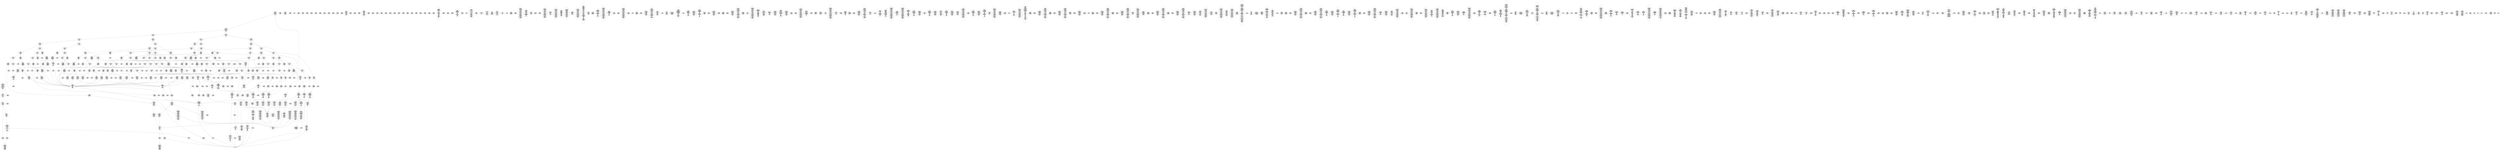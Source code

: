 /* Generated by GvGen v.1.0 (https://www.github.com/stricaud/gvgen) */

digraph G {
compound=true;
   node1 [label="[anywhere]"];
   node2 [label="# 0x0
PUSHX Data
PUSHX Data
MSTORE
PUSHX LogicData
CALLDATASIZE
LT
PUSHX Data
JUMPI
"];
   node3 [label="# 0xd
PUSHX Data
CALLDATALOAD
PUSHX BitData
SHR
PUSHX LogicData
GT
PUSHX Data
JUMPI
"];
   node4 [label="# 0x1e
PUSHX LogicData
GT
PUSHX Data
JUMPI
"];
   node5 [label="# 0x29
PUSHX LogicData
GT
PUSHX Data
JUMPI
"];
   node6 [label="# 0x34
PUSHX LogicData
GT
PUSHX Data
JUMPI
"];
   node7 [label="# 0x3f
PUSHX LogicData
EQ
PUSHX Data
JUMPI
"];
   node8 [label="# 0x4a
PUSHX LogicData
EQ
PUSHX Data
JUMPI
"];
   node9 [label="# 0x55
PUSHX LogicData
EQ
PUSHX Data
JUMPI
"];
   node10 [label="# 0x60
PUSHX LogicData
EQ
PUSHX Data
JUMPI
"];
   node11 [label="# 0x6b
PUSHX Data
REVERT
"];
   node12 [label="# 0x6f
JUMPDEST
PUSHX LogicData
EQ
PUSHX Data
JUMPI
"];
   node13 [label="# 0x7b
PUSHX LogicData
EQ
PUSHX Data
JUMPI
"];
   node14 [label="# 0x86
PUSHX LogicData
EQ
PUSHX Data
JUMPI
"];
   node15 [label="# 0x91
PUSHX Data
REVERT
"];
   node16 [label="# 0x95
JUMPDEST
PUSHX LogicData
GT
PUSHX Data
JUMPI
"];
   node17 [label="# 0xa1
PUSHX LogicData
EQ
PUSHX Data
JUMPI
"];
   node18 [label="# 0xac
PUSHX LogicData
EQ
PUSHX Data
JUMPI
"];
   node19 [label="# 0xb7
PUSHX LogicData
EQ
PUSHX Data
JUMPI
"];
   node20 [label="# 0xc2
PUSHX LogicData
EQ
PUSHX Data
JUMPI
"];
   node21 [label="# 0xcd
PUSHX Data
REVERT
"];
   node22 [label="# 0xd1
JUMPDEST
PUSHX LogicData
EQ
PUSHX Data
JUMPI
"];
   node23 [label="# 0xdd
PUSHX LogicData
EQ
PUSHX Data
JUMPI
"];
   node24 [label="# 0xe8
PUSHX LogicData
EQ
PUSHX Data
JUMPI
"];
   node25 [label="# 0xf3
PUSHX Data
REVERT
"];
   node26 [label="# 0xf7
JUMPDEST
PUSHX LogicData
GT
PUSHX Data
JUMPI
"];
   node27 [label="# 0x103
PUSHX LogicData
GT
PUSHX Data
JUMPI
"];
   node28 [label="# 0x10e
PUSHX LogicData
EQ
PUSHX Data
JUMPI
"];
   node29 [label="# 0x119
PUSHX LogicData
EQ
PUSHX Data
JUMPI
"];
   node30 [label="# 0x124
PUSHX LogicData
EQ
PUSHX Data
JUMPI
"];
   node31 [label="# 0x12f
PUSHX LogicData
EQ
PUSHX Data
JUMPI
"];
   node32 [label="# 0x13a
PUSHX Data
REVERT
"];
   node33 [label="# 0x13e
JUMPDEST
PUSHX LogicData
EQ
PUSHX Data
JUMPI
"];
   node34 [label="# 0x14a
PUSHX LogicData
EQ
PUSHX Data
JUMPI
"];
   node35 [label="# 0x155
PUSHX LogicData
EQ
PUSHX Data
JUMPI
"];
   node36 [label="# 0x160
PUSHX Data
REVERT
"];
   node37 [label="# 0x164
JUMPDEST
PUSHX LogicData
GT
PUSHX Data
JUMPI
"];
   node38 [label="# 0x170
PUSHX LogicData
EQ
PUSHX Data
JUMPI
"];
   node39 [label="# 0x17b
PUSHX LogicData
EQ
PUSHX Data
JUMPI
"];
   node40 [label="# 0x186
PUSHX LogicData
EQ
PUSHX Data
JUMPI
"];
   node41 [label="# 0x191
PUSHX LogicData
EQ
PUSHX Data
JUMPI
"];
   node42 [label="# 0x19c
PUSHX Data
REVERT
"];
   node43 [label="# 0x1a0
JUMPDEST
PUSHX LogicData
EQ
PUSHX Data
JUMPI
"];
   node44 [label="# 0x1ac
PUSHX LogicData
EQ
PUSHX Data
JUMPI
"];
   node45 [label="# 0x1b7
PUSHX LogicData
EQ
PUSHX Data
JUMPI
"];
   node46 [label="# 0x1c2
PUSHX Data
REVERT
"];
   node47 [label="# 0x1c6
JUMPDEST
PUSHX LogicData
GT
PUSHX Data
JUMPI
"];
   node48 [label="# 0x1d2
PUSHX LogicData
GT
PUSHX Data
JUMPI
"];
   node49 [label="# 0x1dd
PUSHX LogicData
GT
PUSHX Data
JUMPI
"];
   node50 [label="# 0x1e8
PUSHX LogicData
EQ
PUSHX Data
JUMPI
"];
   node51 [label="# 0x1f3
PUSHX LogicData
EQ
PUSHX Data
JUMPI
"];
   node52 [label="# 0x1fe
PUSHX LogicData
EQ
PUSHX Data
JUMPI
"];
   node53 [label="# 0x209
PUSHX LogicData
EQ
PUSHX Data
JUMPI
"];
   node54 [label="# 0x214
PUSHX Data
REVERT
"];
   node55 [label="# 0x218
JUMPDEST
PUSHX LogicData
EQ
PUSHX Data
JUMPI
"];
   node56 [label="# 0x224
PUSHX LogicData
EQ
PUSHX Data
JUMPI
"];
   node57 [label="# 0x22f
PUSHX LogicData
EQ
PUSHX Data
JUMPI
"];
   node58 [label="# 0x23a
PUSHX Data
REVERT
"];
   node59 [label="# 0x23e
JUMPDEST
PUSHX LogicData
GT
PUSHX Data
JUMPI
"];
   node60 [label="# 0x24a
PUSHX LogicData
EQ
PUSHX Data
JUMPI
"];
   node61 [label="# 0x255
PUSHX LogicData
EQ
PUSHX Data
JUMPI
"];
   node62 [label="# 0x260
PUSHX LogicData
EQ
PUSHX Data
JUMPI
"];
   node63 [label="# 0x26b
PUSHX LogicData
EQ
PUSHX Data
JUMPI
"];
   node64 [label="# 0x276
PUSHX Data
REVERT
"];
   node65 [label="# 0x27a
JUMPDEST
PUSHX LogicData
EQ
PUSHX Data
JUMPI
"];
   node66 [label="# 0x286
PUSHX LogicData
EQ
PUSHX Data
JUMPI
"];
   node67 [label="# 0x291
PUSHX LogicData
EQ
PUSHX Data
JUMPI
"];
   node68 [label="# 0x29c
PUSHX Data
REVERT
"];
   node69 [label="# 0x2a0
JUMPDEST
PUSHX LogicData
GT
PUSHX Data
JUMPI
"];
   node70 [label="# 0x2ac
PUSHX LogicData
GT
PUSHX Data
JUMPI
"];
   node71 [label="# 0x2b7
PUSHX LogicData
EQ
PUSHX Data
JUMPI
"];
   node72 [label="# 0x2c2
PUSHX LogicData
EQ
PUSHX Data
JUMPI
"];
   node73 [label="# 0x2cd
PUSHX LogicData
EQ
PUSHX Data
JUMPI
"];
   node74 [label="# 0x2d8
PUSHX LogicData
EQ
PUSHX Data
JUMPI
"];
   node75 [label="# 0x2e3
PUSHX Data
REVERT
"];
   node76 [label="# 0x2e7
JUMPDEST
PUSHX LogicData
EQ
PUSHX Data
JUMPI
"];
   node77 [label="# 0x2f3
PUSHX LogicData
EQ
PUSHX Data
JUMPI
"];
   node78 [label="# 0x2fe
PUSHX LogicData
EQ
PUSHX Data
JUMPI
"];
   node79 [label="# 0x309
PUSHX Data
REVERT
"];
   node80 [label="# 0x30d
JUMPDEST
PUSHX LogicData
GT
PUSHX Data
JUMPI
"];
   node81 [label="# 0x319
PUSHX LogicData
EQ
PUSHX Data
JUMPI
"];
   node82 [label="# 0x324
PUSHX LogicData
EQ
PUSHX Data
JUMPI
"];
   node83 [label="# 0x32f
PUSHX LogicData
EQ
PUSHX Data
JUMPI
"];
   node84 [label="# 0x33a
PUSHX LogicData
EQ
PUSHX Data
JUMPI
"];
   node85 [label="# 0x345
PUSHX Data
REVERT
"];
   node86 [label="# 0x349
JUMPDEST
PUSHX LogicData
EQ
PUSHX Data
JUMPI
"];
   node87 [label="# 0x355
PUSHX LogicData
EQ
PUSHX Data
JUMPI
"];
   node88 [label="# 0x360
PUSHX LogicData
EQ
PUSHX Data
JUMPI
"];
   node89 [label="# 0x36b
JUMPDEST
PUSHX Data
REVERT
"];
   node90 [label="# 0x370
JUMPDEST
CALLVALUE
ISZERO
PUSHX Data
JUMPI
"];
   node91 [label="# 0x378
PUSHX Data
REVERT
"];
   node92 [label="# 0x37c
JUMPDEST
PUSHX Data
PUSHX Data
CALLDATASIZE
PUSHX Data
PUSHX Data
JUMP
"];
   node93 [label="# 0x38b
JUMPDEST
PUSHX Data
JUMP
"];
   node94 [label="# 0x390
JUMPDEST
PUSHX MemData
MLOAD
ISZERO
ISZERO
MSTORE
PUSHX ArithData
ADD
"];
   node95 [label="# 0x39c
JUMPDEST
PUSHX MemData
MLOAD
SUB
RETURN
"];
   node96 [label="# 0x3a5
JUMPDEST
CALLVALUE
ISZERO
PUSHX Data
JUMPI
"];
   node97 [label="# 0x3ad
PUSHX Data
REVERT
"];
   node98 [label="# 0x3b1
JUMPDEST
PUSHX StorData
SLOAD
PUSHX Data
PUSHX Data
DIV
PUSHX BitData
AND
JUMP
"];
   node99 [label="# 0x3c4
JUMPDEST
CALLVALUE
ISZERO
PUSHX Data
JUMPI
"];
   node100 [label="# 0x3cc
PUSHX Data
REVERT
"];
   node101 [label="# 0x3d0
JUMPDEST
PUSHX Data
PUSHX Data
JUMP
"];
   node102 [label="# 0x3d9
JUMPDEST
PUSHX MemData
MLOAD
PUSHX Data
PUSHX Data
JUMP
"];
   node103 [label="# 0x3e6
JUMPDEST
CALLVALUE
ISZERO
PUSHX Data
JUMPI
"];
   node104 [label="# 0x3ee
PUSHX Data
REVERT
"];
   node105 [label="# 0x3f2
JUMPDEST
PUSHX Data
PUSHX Data
CALLDATASIZE
PUSHX Data
PUSHX Data
JUMP
"];
   node106 [label="# 0x401
JUMPDEST
PUSHX Data
JUMP
"];
   node107 [label="# 0x406
JUMPDEST
PUSHX MemData
MLOAD
PUSHX ArithData
PUSHX BitData
PUSHX BitData
SHL
SUB
AND
MSTORE
PUSHX ArithData
ADD
PUSHX Data
JUMP
"];
   node108 [label="# 0x41e
JUMPDEST
PUSHX Data
PUSHX Data
JUMP
"];
   node109 [label="# 0x426
JUMPDEST
STOP
"];
   node110 [label="# 0x428
JUMPDEST
CALLVALUE
ISZERO
PUSHX Data
JUMPI
"];
   node111 [label="# 0x430
PUSHX Data
REVERT
"];
   node112 [label="# 0x434
JUMPDEST
PUSHX Data
PUSHX Data
CALLDATASIZE
PUSHX Data
PUSHX Data
JUMP
"];
   node113 [label="# 0x443
JUMPDEST
PUSHX Data
JUMP
"];
   node114 [label="# 0x448
JUMPDEST
CALLVALUE
ISZERO
PUSHX Data
JUMPI
"];
   node115 [label="# 0x450
PUSHX Data
REVERT
"];
   node116 [label="# 0x454
JUMPDEST
PUSHX Data
PUSHX Data
CALLDATASIZE
PUSHX Data
PUSHX Data
JUMP
"];
   node117 [label="# 0x463
JUMPDEST
PUSHX Data
JUMP
"];
   node118 [label="# 0x468
JUMPDEST
CALLVALUE
ISZERO
PUSHX Data
JUMPI
"];
   node119 [label="# 0x470
PUSHX Data
REVERT
"];
   node120 [label="# 0x474
JUMPDEST
PUSHX StorData
SLOAD
"];
   node121 [label="# 0x479
JUMPDEST
PUSHX MemData
MLOAD
MSTORE
PUSHX ArithData
ADD
PUSHX Data
JUMP
"];
   node122 [label="# 0x487
JUMPDEST
CALLVALUE
ISZERO
PUSHX Data
JUMPI
"];
   node123 [label="# 0x48f
PUSHX Data
REVERT
"];
   node124 [label="# 0x493
JUMPDEST
PUSHX Data
PUSHX Data
CALLDATASIZE
PUSHX Data
PUSHX Data
JUMP
"];
   node125 [label="# 0x4a2
JUMPDEST
PUSHX Data
JUMP
"];
   node126 [label="# 0x4a7
JUMPDEST
CALLVALUE
ISZERO
PUSHX Data
JUMPI
"];
   node127 [label="# 0x4af
PUSHX Data
REVERT
"];
   node128 [label="# 0x4b3
JUMPDEST
PUSHX Data
PUSHX Data
CALLDATASIZE
PUSHX Data
PUSHX Data
JUMP
"];
   node129 [label="# 0x4c2
JUMPDEST
PUSHX Data
JUMP
"];
   node130 [label="# 0x4c7
JUMPDEST
CALLVALUE
ISZERO
PUSHX Data
JUMPI
"];
   node131 [label="# 0x4cf
PUSHX Data
REVERT
"];
   node132 [label="# 0x4d3
JUMPDEST
PUSHX Data
PUSHX Data
JUMP
"];
   node133 [label="# 0x4dc
JUMPDEST
CALLVALUE
ISZERO
PUSHX Data
JUMPI
"];
   node134 [label="# 0x4e4
PUSHX Data
REVERT
"];
   node135 [label="# 0x4e8
JUMPDEST
PUSHX Data
PUSHX Data
CALLDATASIZE
PUSHX Data
PUSHX Data
JUMP
"];
   node136 [label="# 0x4f7
JUMPDEST
PUSHX Data
JUMP
"];
   node137 [label="# 0x4fc
JUMPDEST
CALLVALUE
ISZERO
PUSHX Data
JUMPI
"];
   node138 [label="# 0x504
PUSHX Data
REVERT
"];
   node139 [label="# 0x508
JUMPDEST
PUSHX Data
PUSHX Data
CALLDATASIZE
PUSHX Data
PUSHX Data
JUMP
"];
   node140 [label="# 0x517
JUMPDEST
PUSHX Data
JUMP
"];
   node141 [label="# 0x51c
JUMPDEST
CALLVALUE
ISZERO
PUSHX Data
JUMPI
"];
   node142 [label="# 0x524
PUSHX Data
REVERT
"];
   node143 [label="# 0x528
JUMPDEST
PUSHX Data
PUSHX Data
JUMP
"];
   node144 [label="# 0x531
JUMPDEST
CALLVALUE
ISZERO
PUSHX Data
JUMPI
"];
   node145 [label="# 0x539
PUSHX Data
REVERT
"];
   node146 [label="# 0x53d
JUMPDEST
PUSHX Data
PUSHX Data
CALLDATASIZE
PUSHX Data
PUSHX Data
JUMP
"];
   node147 [label="# 0x54c
JUMPDEST
PUSHX Data
JUMP
"];
   node148 [label="# 0x551
JUMPDEST
CALLVALUE
ISZERO
PUSHX Data
JUMPI
"];
   node149 [label="# 0x559
PUSHX Data
REVERT
"];
   node150 [label="# 0x55d
JUMPDEST
PUSHX Data
PUSHX Data
CALLDATASIZE
PUSHX Data
PUSHX Data
JUMP
"];
   node151 [label="# 0x56c
JUMPDEST
PUSHX Data
JUMP
"];
   node152 [label="# 0x571
JUMPDEST
CALLVALUE
ISZERO
PUSHX Data
JUMPI
"];
   node153 [label="# 0x579
PUSHX Data
REVERT
"];
   node154 [label="# 0x57d
JUMPDEST
PUSHX Data
PUSHX Data
CALLDATASIZE
PUSHX Data
PUSHX Data
JUMP
"];
   node155 [label="# 0x58c
JUMPDEST
PUSHX Data
JUMP
"];
   node156 [label="# 0x591
JUMPDEST
CALLVALUE
ISZERO
PUSHX Data
JUMPI
"];
   node157 [label="# 0x599
PUSHX Data
REVERT
"];
   node158 [label="# 0x59d
JUMPDEST
PUSHX StorData
SLOAD
PUSHX Data
JUMP
"];
   node159 [label="# 0x5a6
JUMPDEST
CALLVALUE
ISZERO
PUSHX Data
JUMPI
"];
   node160 [label="# 0x5ae
PUSHX Data
REVERT
"];
   node161 [label="# 0x5b2
JUMPDEST
PUSHX Data
PUSHX Data
CALLDATASIZE
PUSHX Data
PUSHX Data
JUMP
"];
   node162 [label="# 0x5c1
JUMPDEST
PUSHX Data
JUMP
"];
   node163 [label="# 0x5c6
JUMPDEST
CALLVALUE
ISZERO
PUSHX Data
JUMPI
"];
   node164 [label="# 0x5ce
PUSHX Data
REVERT
"];
   node165 [label="# 0x5d2
JUMPDEST
PUSHX Data
PUSHX Data
CALLDATASIZE
PUSHX Data
PUSHX Data
JUMP
"];
   node166 [label="# 0x5e1
JUMPDEST
PUSHX Data
JUMP
"];
   node167 [label="# 0x5e6
JUMPDEST
CALLVALUE
ISZERO
PUSHX Data
JUMPI
"];
   node168 [label="# 0x5ee
PUSHX Data
REVERT
"];
   node169 [label="# 0x5f2
JUMPDEST
PUSHX Data
PUSHX Data
CALLDATASIZE
PUSHX Data
PUSHX Data
JUMP
"];
   node170 [label="# 0x601
JUMPDEST
PUSHX Data
PUSHX Data
MSTORE
PUSHX Data
MSTORE
PUSHX Data
SHA3
SLOAD
JUMP
"];
   node171 [label="# 0x613
JUMPDEST
CALLVALUE
ISZERO
PUSHX Data
JUMPI
"];
   node172 [label="# 0x61b
PUSHX Data
REVERT
"];
   node173 [label="# 0x61f
JUMPDEST
PUSHX Data
PUSHX Data
CALLDATASIZE
PUSHX Data
PUSHX Data
JUMP
"];
   node174 [label="# 0x62e
JUMPDEST
PUSHX Data
JUMP
"];
   node175 [label="# 0x633
JUMPDEST
CALLVALUE
ISZERO
PUSHX Data
JUMPI
"];
   node176 [label="# 0x63b
PUSHX Data
REVERT
"];
   node177 [label="# 0x63f
JUMPDEST
PUSHX StorData
SLOAD
PUSHX Data
PUSHX BitData
AND
JUMP
"];
   node178 [label="# 0x64d
JUMPDEST
CALLVALUE
ISZERO
PUSHX Data
JUMPI
"];
   node179 [label="# 0x655
PUSHX Data
REVERT
"];
   node180 [label="# 0x659
JUMPDEST
PUSHX Data
PUSHX Data
JUMP
"];
   node181 [label="# 0x662
JUMPDEST
CALLVALUE
ISZERO
PUSHX Data
JUMPI
"];
   node182 [label="# 0x66a
PUSHX Data
REVERT
"];
   node183 [label="# 0x66e
JUMPDEST
PUSHX Data
PUSHX Data
CALLDATASIZE
PUSHX Data
PUSHX Data
JUMP
"];
   node184 [label="# 0x67d
JUMPDEST
PUSHX Data
JUMP
"];
   node185 [label="# 0x682
JUMPDEST
CALLVALUE
ISZERO
PUSHX Data
JUMPI
"];
   node186 [label="# 0x68a
PUSHX Data
REVERT
"];
   node187 [label="# 0x68e
JUMPDEST
PUSHX Data
PUSHX Data
JUMP
"];
   node188 [label="# 0x697
JUMPDEST
CALLVALUE
ISZERO
PUSHX Data
JUMPI
"];
   node189 [label="# 0x69f
PUSHX Data
REVERT
"];
   node190 [label="# 0x6a3
JUMPDEST
PUSHX Data
PUSHX Data
CALLDATASIZE
PUSHX Data
PUSHX Data
JUMP
"];
   node191 [label="# 0x6b2
JUMPDEST
PUSHX Data
JUMP
"];
   node192 [label="# 0x6b7
JUMPDEST
CALLVALUE
ISZERO
PUSHX Data
JUMPI
"];
   node193 [label="# 0x6bf
PUSHX Data
REVERT
"];
   node194 [label="# 0x6c3
JUMPDEST
PUSHX Data
PUSHX Data
CALLDATASIZE
PUSHX Data
PUSHX Data
JUMP
"];
   node195 [label="# 0x6d2
JUMPDEST
PUSHX Data
PUSHX Data
MSTORE
PUSHX Data
MSTORE
PUSHX Data
SHA3
SLOAD
PUSHX BitData
AND
JUMP
"];
   node196 [label="# 0x6e7
JUMPDEST
CALLVALUE
ISZERO
PUSHX Data
JUMPI
"];
   node197 [label="# 0x6ef
PUSHX Data
REVERT
"];
   node198 [label="# 0x6f3
JUMPDEST
PUSHX Data
PUSHX Data
CALLDATASIZE
PUSHX Data
PUSHX Data
JUMP
"];
   node199 [label="# 0x702
JUMPDEST
PUSHX Data
JUMP
"];
   node200 [label="# 0x707
JUMPDEST
CALLVALUE
ISZERO
PUSHX Data
JUMPI
"];
   node201 [label="# 0x70f
PUSHX Data
REVERT
"];
   node202 [label="# 0x713
JUMPDEST
PUSHX Data
PUSHX Data
CALLDATASIZE
PUSHX Data
PUSHX Data
JUMP
"];
   node203 [label="# 0x722
JUMPDEST
PUSHX Data
JUMP
"];
   node204 [label="# 0x727
JUMPDEST
CALLVALUE
ISZERO
PUSHX Data
JUMPI
"];
   node205 [label="# 0x72f
PUSHX Data
REVERT
"];
   node206 [label="# 0x733
JUMPDEST
PUSHX Data
PUSHX Data
CALLDATASIZE
PUSHX Data
PUSHX Data
JUMP
"];
   node207 [label="# 0x742
JUMPDEST
PUSHX Data
JUMP
"];
   node208 [label="# 0x747
JUMPDEST
CALLVALUE
ISZERO
PUSHX Data
JUMPI
"];
   node209 [label="# 0x74f
PUSHX Data
REVERT
"];
   node210 [label="# 0x753
JUMPDEST
PUSHX StorData
SLOAD
PUSHX Data
PUSHX Data
DIV
PUSHX BitData
AND
JUMP
"];
   node211 [label="# 0x767
JUMPDEST
CALLVALUE
ISZERO
PUSHX Data
JUMPI
"];
   node212 [label="# 0x76f
PUSHX Data
REVERT
"];
   node213 [label="# 0x773
JUMPDEST
PUSHX Data
PUSHX Data
JUMP
"];
   node214 [label="# 0x77c
JUMPDEST
CALLVALUE
ISZERO
PUSHX Data
JUMPI
"];
   node215 [label="# 0x784
PUSHX Data
REVERT
"];
   node216 [label="# 0x788
JUMPDEST
PUSHX StorData
SLOAD
PUSHX ArithData
PUSHX BitData
PUSHX BitData
SHL
SUB
AND
PUSHX Data
JUMP
"];
   node217 [label="# 0x79a
JUMPDEST
CALLVALUE
ISZERO
PUSHX Data
JUMPI
"];
   node218 [label="# 0x7a2
PUSHX Data
REVERT
"];
   node219 [label="# 0x7a6
JUMPDEST
PUSHX Data
PUSHX Data
JUMP
"];
   node220 [label="# 0x7af
JUMPDEST
CALLVALUE
ISZERO
PUSHX Data
JUMPI
"];
   node221 [label="# 0x7b7
PUSHX Data
REVERT
"];
   node222 [label="# 0x7bb
JUMPDEST
PUSHX Data
PUSHX StorData
SLOAD
JUMP
"];
   node223 [label="# 0x7c5
JUMPDEST
CALLVALUE
ISZERO
PUSHX Data
JUMPI
"];
   node224 [label="# 0x7cd
PUSHX Data
REVERT
"];
   node225 [label="# 0x7d1
JUMPDEST
PUSHX Data
PUSHX Data
CALLDATASIZE
PUSHX Data
PUSHX Data
JUMP
"];
   node226 [label="# 0x7e0
JUMPDEST
PUSHX Data
JUMP
"];
   node227 [label="# 0x7e5
JUMPDEST
CALLVALUE
ISZERO
PUSHX Data
JUMPI
"];
   node228 [label="# 0x7ed
PUSHX Data
REVERT
"];
   node229 [label="# 0x7f1
JUMPDEST
PUSHX Data
PUSHX Data
CALLDATASIZE
PUSHX Data
PUSHX Data
JUMP
"];
   node230 [label="# 0x800
JUMPDEST
PUSHX Data
JUMP
"];
   node231 [label="# 0x805
JUMPDEST
CALLVALUE
ISZERO
PUSHX Data
JUMPI
"];
   node232 [label="# 0x80d
PUSHX Data
REVERT
"];
   node233 [label="# 0x811
JUMPDEST
PUSHX Data
PUSHX Data
CALLDATASIZE
PUSHX Data
PUSHX Data
JUMP
"];
   node234 [label="# 0x820
JUMPDEST
PUSHX Data
JUMP
"];
   node235 [label="# 0x825
JUMPDEST
CALLVALUE
ISZERO
PUSHX Data
JUMPI
"];
   node236 [label="# 0x82d
PUSHX Data
REVERT
"];
   node237 [label="# 0x831
JUMPDEST
PUSHX Data
PUSHX Data
CALLDATASIZE
PUSHX Data
PUSHX Data
JUMP
"];
   node238 [label="# 0x840
JUMPDEST
PUSHX Data
JUMP
"];
   node239 [label="# 0x845
JUMPDEST
CALLVALUE
ISZERO
PUSHX Data
JUMPI
"];
   node240 [label="# 0x84d
PUSHX Data
REVERT
"];
   node241 [label="# 0x851
JUMPDEST
PUSHX Data
PUSHX Data
JUMP
"];
   node242 [label="# 0x85a
JUMPDEST
CALLVALUE
ISZERO
PUSHX Data
JUMPI
"];
   node243 [label="# 0x862
PUSHX Data
REVERT
"];
   node244 [label="# 0x866
JUMPDEST
PUSHX Data
PUSHX Data
CALLDATASIZE
PUSHX Data
PUSHX Data
JUMP
"];
   node245 [label="# 0x875
JUMPDEST
PUSHX Data
JUMP
"];
   node246 [label="# 0x87a
JUMPDEST
CALLVALUE
ISZERO
PUSHX Data
JUMPI
"];
   node247 [label="# 0x882
PUSHX Data
REVERT
"];
   node248 [label="# 0x886
JUMPDEST
PUSHX Data
PUSHX Data
CALLDATASIZE
PUSHX Data
PUSHX Data
JUMP
"];
   node249 [label="# 0x895
JUMPDEST
PUSHX Data
JUMP
"];
   node250 [label="# 0x89a
JUMPDEST
CALLVALUE
ISZERO
PUSHX Data
JUMPI
"];
   node251 [label="# 0x8a2
PUSHX Data
REVERT
"];
   node252 [label="# 0x8a6
JUMPDEST
PUSHX Data
PUSHX Data
JUMP
"];
   node253 [label="# 0x8af
JUMPDEST
CALLVALUE
ISZERO
PUSHX Data
JUMPI
"];
   node254 [label="# 0x8b7
PUSHX Data
REVERT
"];
   node255 [label="# 0x8bb
JUMPDEST
PUSHX Data
PUSHX Data
CALLDATASIZE
PUSHX Data
PUSHX Data
JUMP
"];
   node256 [label="# 0x8ca
JUMPDEST
PUSHX Data
JUMP
"];
   node257 [label="# 0x8cf
JUMPDEST
CALLVALUE
ISZERO
PUSHX Data
JUMPI
"];
   node258 [label="# 0x8d7
PUSHX Data
REVERT
"];
   node259 [label="# 0x8db
JUMPDEST
PUSHX Data
PUSHX Data
CALLDATASIZE
PUSHX Data
PUSHX Data
JUMP
"];
   node260 [label="# 0x8ea
JUMPDEST
PUSHX Data
JUMP
"];
   node261 [label="# 0x8ef
JUMPDEST
CALLVALUE
ISZERO
PUSHX Data
JUMPI
"];
   node262 [label="# 0x8f7
PUSHX Data
REVERT
"];
   node263 [label="# 0x8fb
JUMPDEST
PUSHX Data
PUSHX Data
CALLDATASIZE
PUSHX Data
PUSHX Data
JUMP
"];
   node264 [label="# 0x90a
JUMPDEST
PUSHX Data
JUMP
"];
   node265 [label="# 0x90f
JUMPDEST
CALLVALUE
ISZERO
PUSHX Data
JUMPI
"];
   node266 [label="# 0x917
PUSHX Data
REVERT
"];
   node267 [label="# 0x91b
JUMPDEST
PUSHX Data
PUSHX Data
CALLDATASIZE
PUSHX Data
PUSHX Data
JUMP
"];
   node268 [label="# 0x92a
JUMPDEST
PUSHX Data
JUMP
"];
   node269 [label="# 0x92f
JUMPDEST
CALLVALUE
ISZERO
PUSHX Data
JUMPI
"];
   node270 [label="# 0x937
PUSHX Data
REVERT
"];
   node271 [label="# 0x93b
JUMPDEST
PUSHX Data
PUSHX Data
CALLDATASIZE
PUSHX Data
PUSHX Data
JUMP
"];
   node272 [label="# 0x94a
JUMPDEST
PUSHX Data
JUMP
"];
   node273 [label="# 0x94f
JUMPDEST
CALLVALUE
ISZERO
PUSHX Data
JUMPI
"];
   node274 [label="# 0x957
PUSHX Data
REVERT
"];
   node275 [label="# 0x95b
JUMPDEST
PUSHX Data
PUSHX Data
CALLDATASIZE
PUSHX Data
PUSHX Data
JUMP
"];
   node276 [label="# 0x96a
JUMPDEST
PUSHX Data
JUMP
"];
   node277 [label="# 0x96f
JUMPDEST
CALLVALUE
ISZERO
PUSHX Data
JUMPI
"];
   node278 [label="# 0x977
PUSHX Data
REVERT
"];
   node279 [label="# 0x97b
JUMPDEST
PUSHX Data
PUSHX Data
CALLDATASIZE
PUSHX Data
PUSHX Data
JUMP
"];
   node280 [label="# 0x98a
JUMPDEST
PUSHX Data
JUMP
"];
   node281 [label="# 0x98f
JUMPDEST
CALLVALUE
ISZERO
PUSHX Data
JUMPI
"];
   node282 [label="# 0x997
PUSHX Data
REVERT
"];
   node283 [label="# 0x99b
JUMPDEST
PUSHX Data
PUSHX Data
JUMP
"];
   node284 [label="# 0x9a4
JUMPDEST
CALLVALUE
ISZERO
PUSHX Data
JUMPI
"];
   node285 [label="# 0x9ac
PUSHX Data
REVERT
"];
   node286 [label="# 0x9b0
JUMPDEST
PUSHX Data
PUSHX Data
CALLDATASIZE
PUSHX Data
PUSHX Data
JUMP
"];
   node287 [label="# 0x9bf
JUMPDEST
PUSHX ArithData
PUSHX BitData
PUSHX BitData
SHL
SUB
AND
PUSHX Data
MSTORE
PUSHX Data
PUSHX Data
MSTORE
PUSHX Data
SHA3
AND
MSTORE
MSTORE
SHA3
SLOAD
PUSHX BitData
AND
JUMP
"];
   node288 [label="# 0x9ed
JUMPDEST
CALLVALUE
ISZERO
PUSHX Data
JUMPI
"];
   node289 [label="# 0x9f5
PUSHX Data
REVERT
"];
   node290 [label="# 0x9f9
JUMPDEST
PUSHX Data
PUSHX Data
CALLDATASIZE
PUSHX Data
PUSHX Data
JUMP
"];
   node291 [label="# 0xa08
JUMPDEST
PUSHX Data
JUMP
"];
   node292 [label="# 0xa0d
JUMPDEST
CALLVALUE
ISZERO
PUSHX Data
JUMPI
"];
   node293 [label="# 0xa15
PUSHX Data
REVERT
"];
   node294 [label="# 0xa19
JUMPDEST
PUSHX Data
PUSHX Data
CALLDATASIZE
PUSHX Data
PUSHX Data
JUMP
"];
   node295 [label="# 0xa28
JUMPDEST
PUSHX Data
JUMP
"];
   node296 [label="# 0xa2d
JUMPDEST
CALLVALUE
ISZERO
PUSHX Data
JUMPI
"];
   node297 [label="# 0xa35
PUSHX Data
REVERT
"];
   node298 [label="# 0xa39
JUMPDEST
PUSHX Data
PUSHX Data
CALLDATASIZE
PUSHX Data
PUSHX Data
JUMP
"];
   node299 [label="# 0xa48
JUMPDEST
PUSHX Data
JUMP
"];
   node300 [label="# 0xa4d
JUMPDEST
PUSHX Data
PUSHX ArithData
PUSHX BitData
PUSHX BitData
SHL
SUB
NOT
AND
PUSHX BitData
PUSHX BitData
SHL
EQ
PUSHX Data
JUMPI
"];
   node301 [label="# 0xa69
PUSHX Data
PUSHX Data
JUMP
"];
   node302 [label="# 0xa72
JUMPDEST
JUMP
"];
   node303 [label="# 0xa78
JUMPDEST
PUSHX Data
PUSHX StorData
SLOAD
PUSHX Data
PUSHX Data
JUMP
"];
   node304 [label="# 0xa87
JUMPDEST
PUSHX ArithData
ADD
PUSHX ArithData
DIV
MUL
PUSHX ArithData
ADD
PUSHX MemData
MLOAD
ADD
PUSHX Data
MSTORE
MSTORE
PUSHX ArithData
ADD
SLOAD
PUSHX Data
PUSHX Data
JUMP
"];
   node305 [label="# 0xab3
JUMPDEST
ISZERO
PUSHX Data
JUMPI
"];
   node306 [label="# 0xaba
PUSHX LogicData
LT
PUSHX Data
JUMPI
"];
   node307 [label="# 0xac2
PUSHX ArithData
SLOAD
DIV
MUL
MSTORE
PUSHX ArithData
ADD
PUSHX Data
JUMP
"];
   node308 [label="# 0xad5
JUMPDEST
ADD
PUSHX Data
MSTORE
PUSHX Data
PUSHX Data
SHA3
"];
   node309 [label="# 0xae3
JUMPDEST
SLOAD
MSTORE
PUSHX ArithData
ADD
PUSHX ArithData
ADD
GT
PUSHX Data
JUMPI
"];
   node310 [label="# 0xaf7
SUB
PUSHX BitData
AND
ADD
"];
   node311 [label="# 0xb00
JUMPDEST
JUMP
"];
   node312 [label="# 0xb0a
JUMPDEST
PUSHX Data
PUSHX Data
PUSHX Data
JUMP
"];
   node313 [label="# 0xb15
JUMPDEST
PUSHX Data
JUMPI
"];
   node314 [label="# 0xb1a
PUSHX MemData
MLOAD
PUSHX BitData
PUSHX BitData
SHL
MSTORE
PUSHX Data
PUSHX ArithData
ADD
MSTORE
PUSHX Data
PUSHX ArithData
ADD
MSTORE
PUSHX Data
PUSHX ArithData
ADD
MSTORE
PUSHX BitData
PUSHX BitData
SHL
PUSHX ArithData
ADD
MSTORE
PUSHX ArithData
ADD
"];
   node315 [label="# 0xb72
JUMPDEST
PUSHX MemData
MLOAD
SUB
REVERT
"];
   node316 [label="# 0xb7b
JUMPDEST
PUSHX Data
MSTORE
PUSHX Data
PUSHX Data
MSTORE
PUSHX Data
SHA3
SLOAD
PUSHX ArithData
PUSHX BitData
PUSHX BitData
SHL
SUB
AND
JUMP
"];
   node317 [label="# 0xb97
JUMPDEST
PUSHX LogicData
PUSHX StorData
SLOAD
EQ
ISZERO
PUSHX Data
JUMPI
"];
   node318 [label="# 0xba3
PUSHX MemData
MLOAD
PUSHX BitData
PUSHX BitData
SHL
MSTORE
PUSHX ArithData
ADD
PUSHX Data
PUSHX Data
JUMP
"];
   node319 [label="# 0xbba
JUMPDEST
PUSHX Data
PUSHX Data
SSTORE
PUSHX StorData
SLOAD
PUSHX BitData
AND
PUSHX Data
JUMPI
"];
   node320 [label="# 0xbca
PUSHX MemData
MLOAD
PUSHX BitData
PUSHX BitData
SHL
MSTORE
PUSHX Data
PUSHX ArithData
ADD
MSTORE
PUSHX Data
PUSHX ArithData
ADD
MSTORE
PUSHX Data
PUSHX ArithData
ADD
MSTORE
PUSHX ArithData
ADD
PUSHX Data
JUMP
"];
   node321 [label="# 0xc11
JUMPDEST
PUSHX StorData
SLOAD
PUSHX StorData
SLOAD
PUSHX Data
PUSHX Data
JUMP
"];
   node322 [label="# 0xc21
JUMPDEST
TIMESTAMP
GT
PUSHX Data
JUMPI
"];
   node323 [label="# 0xc29
PUSHX Data
PUSHX Data
JUMP
"];
   node324 [label="# 0xc31
JUMPDEST
PUSHX Data
JUMPI
"];
   node325 [label="# 0xc36
PUSHX MemData
MLOAD
PUSHX BitData
PUSHX BitData
SHL
MSTORE
PUSHX Data
PUSHX ArithData
ADD
MSTORE
PUSHX Data
PUSHX ArithData
ADD
MSTORE
PUSHX BitData
PUSHX BitData
SHL
PUSHX ArithData
ADD
MSTORE
PUSHX ArithData
ADD
PUSHX Data
JUMP
"];
   node326 [label="# 0xc76
JUMPDEST
PUSHX StorData
SLOAD
PUSHX StorData
SLOAD
LT
PUSHX Data
JUMPI
"];
   node327 [label="# 0xc82
PUSHX MemData
MLOAD
PUSHX BitData
PUSHX BitData
SHL
MSTORE
PUSHX Data
PUSHX ArithData
ADD
MSTORE
PUSHX Data
PUSHX ArithData
ADD
MSTORE
PUSHX Data
PUSHX ArithData
ADD
MSTORE
PUSHX ArithData
ADD
PUSHX Data
JUMP
"];
   node328 [label="# 0xcc9
JUMPDEST
CALLER
PUSHX Data
MSTORE
PUSHX Data
PUSHX Data
MSTORE
PUSHX Data
SHA3
SLOAD
PUSHX BitData
AND
ISZERO
PUSHX Data
JUMPI
"];
   node329 [label="# 0xce2
PUSHX MemData
MLOAD
PUSHX BitData
PUSHX BitData
SHL
MSTORE
PUSHX Data
PUSHX ArithData
ADD
MSTORE
PUSHX ArithData
ADD
MSTORE
PUSHX Data
PUSHX ArithData
ADD
MSTORE
PUSHX ArithData
ADD
PUSHX Data
JUMP
"];
   node330 [label="# 0xd29
JUMPDEST
PUSHX StorData
SLOAD
CALLVALUE
EQ
PUSHX Data
JUMPI
"];
   node331 [label="# 0xd33
PUSHX MemData
MLOAD
PUSHX BitData
PUSHX BitData
SHL
MSTORE
PUSHX Data
PUSHX ArithData
ADD
MSTORE
PUSHX Data
PUSHX ArithData
ADD
MSTORE
PUSHX Data
PUSHX ArithData
ADD
MSTORE
PUSHX ArithData
ADD
PUSHX Data
JUMP
"];
   node332 [label="# 0xd7a
JUMPDEST
CALLER
PUSHX Data
MSTORE
PUSHX Data
PUSHX Data
MSTORE
PUSHX Data
SHA3
SLOAD
PUSHX BitData
NOT
AND
PUSHX Data
OR
SSTORE
PUSHX StorData
SLOAD
ADD
SSTORE
MSTORE
PUSHX ArithData
ADD
SLOAD
PUSHX ArithData
PUSHX BitData
PUSHX BitData
SHL
SUB
NOT
AND
OR
SSTORE
PUSHX StorData
SLOAD
PUSHX Data
PUSHX Data
JUMP
"];
   node333 [label="# 0xde4
JUMPDEST
SSTORE
PUSHX Data
PUSHX Data
SSTORE
JUMP
"];
   node334 [label="# 0xdf0
JUMPDEST
PUSHX Data
PUSHX Data
PUSHX Data
JUMP
"];
   node335 [label="# 0xdfb
JUMPDEST
PUSHX ArithData
PUSHX BitData
PUSHX BitData
SHL
SUB
AND
PUSHX ArithData
PUSHX BitData
PUSHX BitData
SHL
SUB
AND
EQ
ISZERO
PUSHX Data
JUMPI
"];
   node336 [label="# 0xe18
PUSHX MemData
MLOAD
PUSHX BitData
PUSHX BitData
SHL
MSTORE
PUSHX Data
PUSHX ArithData
ADD
MSTORE
PUSHX Data
PUSHX ArithData
ADD
MSTORE
PUSHX Data
PUSHX ArithData
ADD
MSTORE
PUSHX BitData
PUSHX BitData
SHL
PUSHX ArithData
ADD
MSTORE
PUSHX ArithData
ADD
PUSHX Data
JUMP
"];
   node337 [label="# 0xe69
JUMPDEST
CALLER
PUSHX ArithData
PUSHX BitData
PUSHX BitData
SHL
SUB
AND
EQ
PUSHX Data
JUMPI
"];
   node338 [label="# 0xe7b
PUSHX Data
CALLER
PUSHX Data
JUMP
"];
   node339 [label="# 0xe85
JUMPDEST
PUSHX Data
JUMPI
"];
   node340 [label="# 0xe8a
PUSHX MemData
MLOAD
PUSHX BitData
PUSHX BitData
SHL
MSTORE
PUSHX Data
PUSHX ArithData
ADD
MSTORE
PUSHX Data
PUSHX ArithData
ADD
MSTORE
PUSHX Data
PUSHX ArithData
ADD
MSTORE
PUSHX Data
PUSHX ArithData
ADD
MSTORE
PUSHX ArithData
ADD
PUSHX Data
JUMP
"];
   node341 [label="# 0xef7
JUMPDEST
PUSHX Data
PUSHX Data
JUMP
"];
   node342 [label="# 0xf01
JUMPDEST
JUMP
"];
   node343 [label="# 0xf06
JUMPDEST
PUSHX Data
PUSHX Data
PUSHX Data
JUMP
"];
   node344 [label="# 0xf11
JUMPDEST
PUSHX Data
JUMPI
"];
   node345 [label="# 0xf16
PUSHX MemData
MLOAD
PUSHX BitData
PUSHX BitData
SHL
MSTORE
PUSHX ArithData
ADD
PUSHX Data
PUSHX Data
JUMP
"];
   node346 [label="# 0xf2d
JUMPDEST
PUSHX StorData
SLOAD
PUSHX MemData
MLOAD
PUSHX BitData
PUSHX BitData
SHL
MSTORE
PUSHX ArithData
ADD
MSTORE
PUSHX Data
PUSHX Data
DIV
PUSHX ArithData
PUSHX BitData
PUSHX BitData
SHL
SUB
AND
PUSHX Data
PUSHX ArithData
ADD
"];
   node347 [label="# 0xf64
JUMPDEST
PUSHX Data
PUSHX MemData
MLOAD
SUB
EXTCODESIZE
ISZERO
ISZERO
PUSHX Data
JUMPI
"];
   node348 [label="# 0xf78
PUSHX Data
REVERT
"];
   node349 [label="# 0xf7c
JUMPDEST
GAS
STATICCALL
ISZERO
ISZERO
PUSHX Data
JUMPI
"];
   node350 [label="# 0xf87
RETURNDATASIZE
PUSHX Data
RETURNDATACOPY
RETURNDATASIZE
PUSHX Data
REVERT
"];
   node351 [label="# 0xf90
JUMPDEST
PUSHX MemData
MLOAD
RETURNDATASIZE
PUSHX Data
RETURNDATACOPY
PUSHX ArithData
RETURNDATASIZE
ADD
PUSHX BitData
NOT
AND
ADD
PUSHX Data
MSTORE
PUSHX Data
ADD
PUSHX Data
JUMP
"];
   node352 [label="# 0xfb8
JUMPDEST
JUMP
"];
   node353 [label="# 0xfc0
JUMPDEST
PUSHX StorData
SLOAD
PUSHX ArithData
PUSHX BitData
PUSHX BitData
SHL
SUB
AND
CALLER
EQ
PUSHX Data
JUMPI
"];
   node354 [label="# 0xfd3
PUSHX MemData
MLOAD
PUSHX BitData
PUSHX BitData
SHL
MSTORE
PUSHX ArithData
ADD
PUSHX Data
PUSHX Data
JUMP
"];
   node355 [label="# 0xfea
JUMPDEST
PUSHX StorData
SLOAD
PUSHX ArithData
PUSHX BitData
PUSHX BitData
SHL
SUB
NOT
AND
PUSHX ArithData
PUSHX BitData
PUSHX BitData
SHL
SUB
AND
OR
SSTORE
JUMP
"];
   node356 [label="# 0x100c
JUMPDEST
PUSHX Data
CALLER
PUSHX Data
JUMP
"];
   node357 [label="# 0x1016
JUMPDEST
PUSHX Data
JUMPI
"];
   node358 [label="# 0x101b
PUSHX MemData
MLOAD
PUSHX BitData
PUSHX BitData
SHL
MSTORE
PUSHX ArithData
ADD
PUSHX Data
PUSHX Data
JUMP
"];
   node359 [label="# 0x1032
JUMPDEST
PUSHX Data
PUSHX Data
JUMP
"];
   node360 [label="# 0x103d
JUMPDEST
PUSHX StorData
SLOAD
PUSHX ArithData
PUSHX BitData
PUSHX BitData
SHL
SUB
AND
CALLER
EQ
PUSHX Data
JUMPI
"];
   node361 [label="# 0x1050
PUSHX MemData
MLOAD
PUSHX BitData
PUSHX BitData
SHL
MSTORE
PUSHX ArithData
ADD
PUSHX Data
PUSHX Data
JUMP
"];
   node362 [label="# 0x1067
JUMPDEST
PUSHX StorData
SLOAD
PUSHX BitData
AND
ISZERO
PUSHX Data
JUMPI
"];
   node363 [label="# 0x1073
PUSHX MemData
MLOAD
PUSHX BitData
PUSHX BitData
SHL
MSTORE
PUSHX Data
PUSHX ArithData
ADD
MSTORE
PUSHX Data
PUSHX ArithData
ADD
MSTORE
PUSHX BitData
PUSHX BitData
SHL
PUSHX ArithData
ADD
MSTORE
PUSHX ArithData
ADD
PUSHX Data
JUMP
"];
   node364 [label="# 0x10b3
JUMPDEST
PUSHX StorData
SLOAD
PUSHX BitData
NOT
AND
PUSHX BitData
OR
SSTORE
TIMESTAMP
PUSHX Data
SSTORE
JUMP
"];
   node365 [label="# 0x10c6
JUMPDEST
PUSHX Data
PUSHX Data
PUSHX Data
JUMP
"];
   node366 [label="# 0x10d1
JUMPDEST
PUSHX Data
JUMPI
"];
   node367 [label="# 0x10d6
PUSHX MemData
MLOAD
PUSHX BitData
PUSHX BitData
SHL
MSTORE
PUSHX ArithData
ADD
PUSHX Data
PUSHX Data
JUMP
"];
   node368 [label="# 0x10ed
JUMPDEST
PUSHX StorData
SLOAD
PUSHX MemData
MLOAD
PUSHX BitData
PUSHX BitData
SHL
MSTORE
PUSHX ArithData
ADD
MSTORE
PUSHX Data
PUSHX Data
DIV
PUSHX ArithData
PUSHX BitData
PUSHX BitData
SHL
SUB
AND
PUSHX Data
PUSHX ArithData
ADD
PUSHX Data
JUMP
"];
   node369 [label="# 0x1128
JUMPDEST
PUSHX Data
PUSHX Data
PUSHX Data
JUMP
"];
   node370 [label="# 0x1133
JUMPDEST
LT
PUSHX Data
JUMPI
"];
   node371 [label="# 0x113a
PUSHX MemData
MLOAD
PUSHX BitData
PUSHX BitData
SHL
MSTORE
PUSHX Data
PUSHX ArithData
ADD
MSTORE
PUSHX Data
PUSHX ArithData
ADD
MSTORE
PUSHX Data
PUSHX ArithData
ADD
MSTORE
PUSHX BitData
PUSHX BitData
SHL
PUSHX ArithData
ADD
MSTORE
PUSHX ArithData
ADD
PUSHX Data
JUMP
"];
   node372 [label="# 0x1195
JUMPDEST
PUSHX ArithData
PUSHX BitData
PUSHX BitData
SHL
SUB
AND
PUSHX Data
MSTORE
PUSHX Data
PUSHX Data
MSTORE
PUSHX Data
SHA3
MSTORE
MSTORE
SHA3
SLOAD
JUMP
"];
   node373 [label="# 0x11be
JUMPDEST
PUSHX StorData
SLOAD
PUSHX ArithData
PUSHX BitData
PUSHX BitData
SHL
SUB
AND
CALLER
EQ
PUSHX Data
JUMPI
"];
   node374 [label="# 0x11d1
PUSHX MemData
MLOAD
PUSHX BitData
PUSHX BitData
SHL
MSTORE
PUSHX ArithData
ADD
PUSHX Data
PUSHX Data
JUMP
"];
   node375 [label="# 0x11e8
JUMPDEST
PUSHX StorData
SLOAD
PUSHX ArithData
PUSHX BitData
PUSHX BitData
SHL
SUB
AND
PUSHX Data
JUMPI
"];
   node376 [label="# 0x11f9
PUSHX MemData
MLOAD
PUSHX BitData
PUSHX BitData
SHL
MSTORE
PUSHX Data
PUSHX ArithData
ADD
MSTORE
PUSHX Data
PUSHX ArithData
ADD
MSTORE
PUSHX Data
PUSHX ArithData
ADD
MSTORE
PUSHX ArithData
ADD
PUSHX Data
JUMP
"];
   node377 [label="# 0x1240
JUMPDEST
PUSHX StorData
SLOAD
PUSHX MemData
MLOAD
PUSHX ArithData
PUSHX BitData
PUSHX BitData
SHL
SUB
AND
SELFBALANCE
ISZERO
PUSHX ArithData
MUL
PUSHX Data
CALL
ISZERO
ISZERO
PUSHX Data
JUMPI
"];
   node378 [label="# 0x1270
RETURNDATASIZE
PUSHX Data
RETURNDATACOPY
RETURNDATASIZE
PUSHX Data
REVERT
"];
   node379 [label="# 0x1279
JUMPDEST
JUMP
"];
   node380 [label="# 0x127c
JUMPDEST
PUSHX Data
PUSHX MemData
MLOAD
PUSHX ArithData
ADD
PUSHX Data
MSTORE
PUSHX Data
MSTORE
PUSHX Data
JUMP
"];
   node381 [label="# 0x1297
JUMPDEST
PUSHX LogicData
PUSHX StorData
SLOAD
EQ
ISZERO
PUSHX Data
JUMPI
"];
   node382 [label="# 0x12a3
PUSHX MemData
MLOAD
PUSHX BitData
PUSHX BitData
SHL
MSTORE
PUSHX ArithData
ADD
PUSHX Data
PUSHX Data
JUMP
"];
   node383 [label="# 0x12ba
JUMPDEST
PUSHX Data
PUSHX Data
SSTORE
PUSHX StorData
SLOAD
PUSHX ArithData
PUSHX BitData
PUSHX BitData
SHL
SUB
AND
CALLER
EQ
PUSHX Data
JUMPI
"];
   node384 [label="# 0x12d2
PUSHX MemData
MLOAD
PUSHX BitData
PUSHX BitData
SHL
MSTORE
PUSHX ArithData
ADD
PUSHX Data
PUSHX Data
JUMP
"];
   node385 [label="# 0x12e9
JUMPDEST
PUSHX Data
PUSHX Data
JUMP
"];
   node386 [label="# 0x12f2
JUMPDEST
ISZERO
PUSHX Data
JUMPI
"];
   node387 [label="# 0x12f8
PUSHX MemData
MLOAD
PUSHX BitData
PUSHX BitData
SHL
MSTORE
PUSHX Data
PUSHX ArithData
ADD
MSTORE
PUSHX Data
PUSHX ArithData
ADD
MSTORE
PUSHX BitData
PUSHX BitData
SHL
PUSHX ArithData
ADD
MSTORE
PUSHX ArithData
ADD
PUSHX Data
JUMP
"];
   node388 [label="# 0x1339
JUMPDEST
PUSHX Data
PUSHX Data
PUSHX StorData
SLOAD
PUSHX ArithData
PUSHX BitData
PUSHX BitData
SHL
SUB
AND
JUMP
"];
   node389 [label="# 0x134e
JUMPDEST
PUSHX Data
JUMP
"];
   node390 [label="# 0x1354
JUMPDEST
PUSHX Data
PUSHX Data
SSTORE
JUMP
"];
   node391 [label="# 0x135c
JUMPDEST
PUSHX Data
PUSHX Data
PUSHX StorData
SLOAD
JUMP
"];
   node392 [label="# 0x1367
JUMPDEST
LT
PUSHX Data
JUMPI
"];
   node393 [label="# 0x136e
PUSHX MemData
MLOAD
PUSHX BitData
PUSHX BitData
SHL
MSTORE
PUSHX Data
PUSHX ArithData
ADD
MSTORE
PUSHX Data
PUSHX ArithData
ADD
MSTORE
PUSHX Data
PUSHX ArithData
ADD
MSTORE
PUSHX BitData
PUSHX BitData
SHL
PUSHX ArithData
ADD
MSTORE
PUSHX ArithData
ADD
PUSHX Data
JUMP
"];
   node394 [label="# 0x13ca
JUMPDEST
PUSHX StorData
SLOAD
LT
PUSHX Data
JUMPI
"];
   node395 [label="# 0x13d6
PUSHX Data
PUSHX Data
JUMP
"];
   node396 [label="# 0x13dd
JUMPDEST
PUSHX Data
MSTORE
PUSHX Data
PUSHX Data
SHA3
ADD
SLOAD
JUMP
"];
   node397 [label="# 0x13ef
JUMPDEST
PUSHX Data
PUSHX Data
PUSHX Data
JUMP
"];
   node398 [label="# 0x13fa
JUMPDEST
PUSHX Data
JUMPI
"];
   node399 [label="# 0x13ff
PUSHX MemData
MLOAD
PUSHX BitData
PUSHX BitData
SHL
MSTORE
PUSHX ArithData
ADD
PUSHX Data
PUSHX Data
JUMP
"];
   node400 [label="# 0x1416
JUMPDEST
PUSHX StorData
SLOAD
PUSHX MemData
MLOAD
PUSHX BitData
PUSHX BitData
SHL
MSTORE
PUSHX ArithData
ADD
MSTORE
PUSHX Data
PUSHX Data
DIV
PUSHX ArithData
PUSHX BitData
PUSHX BitData
SHL
SUB
AND
PUSHX Data
PUSHX ArithData
ADD
PUSHX Data
JUMP
"];
   node401 [label="# 0x1451
JUMPDEST
PUSHX StorData
SLOAD
LT
PUSHX Data
JUMPI
"];
   node402 [label="# 0x145d
PUSHX Data
REVERT
"];
   node403 [label="# 0x1461
JUMPDEST
PUSHX Data
MSTORE
PUSHX Data
SHA3
ADD
SLOAD
PUSHX ArithData
PUSHX BitData
PUSHX BitData
SHL
SUB
AND
JUMP
"];
   node404 [label="# 0x147b
JUMPDEST
PUSHX Data
MSTORE
PUSHX Data
PUSHX Data
MSTORE
PUSHX Data
SHA3
SLOAD
PUSHX ArithData
PUSHX BitData
PUSHX BitData
SHL
SUB
AND
PUSHX Data
JUMPI
"];
   node405 [label="# 0x1499
PUSHX MemData
MLOAD
PUSHX BitData
PUSHX BitData
SHL
MSTORE
PUSHX Data
PUSHX ArithData
ADD
MSTORE
PUSHX Data
PUSHX ArithData
ADD
MSTORE
PUSHX Data
PUSHX ArithData
ADD
MSTORE
PUSHX BitData
PUSHX BitData
SHL
PUSHX ArithData
ADD
MSTORE
PUSHX ArithData
ADD
PUSHX Data
JUMP
"];
   node406 [label="# 0x14f2
JUMPDEST
PUSHX StorData
SLOAD
PUSHX ArithData
PUSHX BitData
PUSHX BitData
SHL
SUB
AND
CALLER
EQ
PUSHX Data
JUMPI
"];
   node407 [label="# 0x1505
PUSHX MemData
MLOAD
PUSHX BitData
PUSHX BitData
SHL
MSTORE
PUSHX ArithData
ADD
PUSHX Data
PUSHX Data
JUMP
"];
   node408 [label="# 0x151c
JUMPDEST
PUSHX StorData
SLOAD
PUSHX BitData
NOT
AND
PUSHX ArithData
DIV
PUSHX BitData
AND
ISZERO
MUL
OR
SSTORE
JUMP
"];
   node409 [label="# 0x1539
JUMPDEST
PUSHX Data
PUSHX ArithData
PUSHX BitData
PUSHX BitData
SHL
SUB
AND
PUSHX Data
JUMPI
"];
   node410 [label="# 0x154a
PUSHX MemData
MLOAD
PUSHX BitData
PUSHX BitData
SHL
MSTORE
PUSHX Data
PUSHX ArithData
ADD
MSTORE
PUSHX Data
PUSHX ArithData
ADD
MSTORE
PUSHX Data
PUSHX ArithData
ADD
MSTORE
PUSHX BitData
PUSHX BitData
SHL
PUSHX ArithData
ADD
MSTORE
PUSHX ArithData
ADD
PUSHX Data
JUMP
"];
   node411 [label="# 0x15a4
JUMPDEST
PUSHX ArithData
PUSHX BitData
PUSHX BitData
SHL
SUB
AND
PUSHX Data
MSTORE
PUSHX Data
PUSHX Data
MSTORE
PUSHX Data
SHA3
SLOAD
JUMP
"];
   node412 [label="# 0x15c0
JUMPDEST
PUSHX StorData
SLOAD
PUSHX ArithData
PUSHX BitData
PUSHX BitData
SHL
SUB
AND
CALLER
EQ
PUSHX Data
JUMPI
"];
   node413 [label="# 0x15d3
PUSHX MemData
MLOAD
PUSHX BitData
PUSHX BitData
SHL
MSTORE
PUSHX ArithData
ADD
PUSHX Data
PUSHX Data
JUMP
"];
   node414 [label="# 0x15ea
JUMPDEST
PUSHX Data
PUSHX Data
PUSHX Data
JUMP
"];
   node415 [label="# 0x15f4
JUMPDEST
JUMP
"];
   node416 [label="# 0x15f6
JUMPDEST
PUSHX StorData
SLOAD
PUSHX ArithData
PUSHX BitData
PUSHX BitData
SHL
SUB
AND
CALLER
EQ
PUSHX Data
JUMPI
"];
   node417 [label="# 0x1609
PUSHX MemData
MLOAD
PUSHX BitData
PUSHX BitData
SHL
MSTORE
PUSHX ArithData
ADD
PUSHX Data
PUSHX Data
JUMP
"];
   node418 [label="# 0x1620
JUMPDEST
PUSHX Data
SSTORE
JUMP
"];
   node419 [label="# 0x1625
JUMPDEST
PUSHX StorData
SLOAD
PUSHX ArithData
PUSHX BitData
PUSHX BitData
SHL
SUB
AND
CALLER
EQ
PUSHX Data
JUMPI
"];
   node420 [label="# 0x1638
PUSHX MemData
MLOAD
PUSHX BitData
PUSHX BitData
SHL
MSTORE
PUSHX ArithData
ADD
PUSHX Data
PUSHX Data
JUMP
"];
   node421 [label="# 0x164f
JUMPDEST
PUSHX StorData
SLOAD
PUSHX ArithData
ADD
SSTORE
PUSHX Data
MSTORE
PUSHX ArithData
ADD
SSTORE
JUMP
"];
   node422 [label="# 0x1684
JUMPDEST
PUSHX StorData
SLOAD
PUSHX ArithData
PUSHX BitData
PUSHX BitData
SHL
SUB
AND
CALLER
EQ
PUSHX Data
JUMPI
"];
   node423 [label="# 0x1697
PUSHX MemData
MLOAD
PUSHX BitData
PUSHX BitData
SHL
MSTORE
PUSHX ArithData
ADD
PUSHX Data
PUSHX Data
JUMP
"];
   node424 [label="# 0x16ae
JUMPDEST
PUSHX StorData
SLOAD
PUSHX Data
DIV
PUSHX BitData
AND
PUSHX Data
JUMPI
"];
   node425 [label="# 0x16bf
PUSHX MemData
MLOAD
PUSHX BitData
PUSHX BitData
SHL
MSTORE
PUSHX Data
PUSHX ArithData
ADD
MSTORE
PUSHX Data
PUSHX ArithData
ADD
MSTORE
PUSHX BitData
PUSHX BitData
SHL
PUSHX ArithData
ADD
MSTORE
PUSHX ArithData
ADD
PUSHX Data
JUMP
"];
   node426 [label="# 0x16f8
JUMPDEST
PUSHX Data
SSTORE
JUMP
"];
   node427 [label="# 0x16fd
JUMPDEST
PUSHX StorData
SLOAD
PUSHX ArithData
PUSHX BitData
PUSHX BitData
SHL
SUB
AND
CALLER
EQ
PUSHX Data
JUMPI
"];
   node428 [label="# 0x1710
PUSHX MemData
MLOAD
PUSHX BitData
PUSHX BitData
SHL
MSTORE
PUSHX ArithData
ADD
PUSHX Data
PUSHX Data
JUMP
"];
   node429 [label="# 0x1727
JUMPDEST
PUSHX StorData
SLOAD
PUSHX ArithData
PUSHX BitData
PUSHX BitData
SHL
SUB
NOT
AND
PUSHX ArithData
PUSHX BitData
PUSHX BitData
SHL
SUB
AND
OR
SSTORE
JUMP
"];
   node430 [label="# 0x1749
JUMPDEST
PUSHX StorData
SLOAD
PUSHX Data
PUSHX BitData
AND
PUSHX Data
JUMPI
"];
   node431 [label="# 0x1757
PUSHX MemData
MLOAD
PUSHX BitData
PUSHX BitData
SHL
MSTORE
PUSHX Data
PUSHX ArithData
ADD
MSTORE
PUSHX Data
PUSHX ArithData
ADD
MSTORE
PUSHX Data
PUSHX ArithData
ADD
MSTORE
PUSHX ArithData
ADD
PUSHX Data
JUMP
"];
   node432 [label="# 0x179e
JUMPDEST
PUSHX StorData
SLOAD
PUSHX StorData
SLOAD
PUSHX Data
PUSHX Data
JUMP
"];
   node433 [label="# 0x17ae
JUMPDEST
TIMESTAMP
LT
PUSHX Data
JUMPI
"];
   node434 [label="# 0x17b5
PUSHX MemData
MLOAD
PUSHX BitData
PUSHX BitData
SHL
MSTORE
PUSHX Data
PUSHX ArithData
ADD
MSTORE
PUSHX Data
PUSHX ArithData
ADD
MSTORE
PUSHX BitData
PUSHX BitData
SHL
PUSHX ArithData
ADD
MSTORE
PUSHX ArithData
ADD
PUSHX Data
JUMP
"];
   node435 [label="# 0x17f5
JUMPDEST
TIMESTAMP
PUSHX StorData
SLOAD
PUSHX StorData
SLOAD
PUSHX Data
PUSHX Data
JUMP
"];
   node436 [label="# 0x1806
JUMPDEST
PUSHX Data
PUSHX Data
JUMP
"];
   node437 [label="# 0x1810
JUMPDEST
JUMP
"];
   node438 [label="# 0x1815
JUMPDEST
PUSHX Data
PUSHX StorData
SLOAD
PUSHX Data
PUSHX Data
JUMP
"];
   node439 [label="# 0x1824
JUMPDEST
PUSHX ArithData
PUSHX BitData
PUSHX BitData
SHL
SUB
AND
CALLER
EQ
ISZERO
PUSHX Data
JUMPI
"];
   node440 [label="# 0x1836
PUSHX MemData
MLOAD
PUSHX BitData
PUSHX BitData
SHL
MSTORE
PUSHX Data
PUSHX ArithData
ADD
MSTORE
PUSHX Data
PUSHX ArithData
ADD
MSTORE
PUSHX Data
PUSHX ArithData
ADD
MSTORE
PUSHX ArithData
ADD
PUSHX Data
JUMP
"];
   node441 [label="# 0x187d
JUMPDEST
CALLER
PUSHX Data
MSTORE
PUSHX Data
PUSHX ArithData
MSTORE
PUSHX MemData
SHA3
PUSHX ArithData
PUSHX BitData
PUSHX BitData
SHL
SUB
AND
MSTORE
MSTORE
SHA3
SLOAD
PUSHX BitData
NOT
AND
ISZERO
ISZERO
OR
SSTORE
MLOAD
MSTORE
PUSHX Data
ADD
PUSHX MemData
MLOAD
SUB
LOGX
JUMP
"];
   node442 [label="# 0x18e9
JUMPDEST
PUSHX Data
PUSHX Data
PUSHX Data
JUMP
"];
   node443 [label="# 0x18f4
JUMPDEST
PUSHX Data
JUMPI
"];
   node444 [label="# 0x18f9
PUSHX MemData
MLOAD
PUSHX BitData
PUSHX BitData
SHL
MSTORE
PUSHX ArithData
ADD
PUSHX Data
PUSHX Data
JUMP
"];
   node445 [label="# 0x1910
JUMPDEST
PUSHX StorData
SLOAD
PUSHX MemData
MLOAD
PUSHX BitData
PUSHX BitData
SHL
MSTORE
PUSHX ArithData
ADD
MSTORE
PUSHX Data
PUSHX Data
DIV
PUSHX ArithData
PUSHX BitData
PUSHX BitData
SHL
SUB
AND
PUSHX Data
PUSHX ArithData
ADD
PUSHX Data
JUMP
"];
   node446 [label="# 0x194b
JUMPDEST
PUSHX Data
PUSHX Data
PUSHX Data
JUMP
"];
   node447 [label="# 0x1956
JUMPDEST
PUSHX Data
JUMPI
"];
   node448 [label="# 0x195b
PUSHX MemData
MLOAD
PUSHX BitData
PUSHX BitData
SHL
MSTORE
PUSHX ArithData
ADD
PUSHX Data
PUSHX Data
JUMP
"];
   node449 [label="# 0x1972
JUMPDEST
PUSHX StorData
SLOAD
PUSHX MemData
MLOAD
PUSHX BitData
PUSHX BitData
SHL
MSTORE
PUSHX ArithData
ADD
MSTORE
PUSHX Data
PUSHX Data
DIV
PUSHX ArithData
PUSHX BitData
PUSHX BitData
SHL
SUB
AND
PUSHX Data
PUSHX ArithData
ADD
PUSHX Data
JUMP
"];
   node450 [label="# 0x19ad
JUMPDEST
PUSHX Data
CALLER
PUSHX Data
JUMP
"];
   node451 [label="# 0x19b7
JUMPDEST
PUSHX Data
JUMPI
"];
   node452 [label="# 0x19bc
PUSHX MemData
MLOAD
PUSHX BitData
PUSHX BitData
SHL
MSTORE
PUSHX ArithData
ADD
PUSHX Data
PUSHX Data
JUMP
"];
   node453 [label="# 0x19d3
JUMPDEST
PUSHX Data
PUSHX Data
JUMP
"];
   node454 [label="# 0x19df
JUMPDEST
JUMP
"];
   node455 [label="# 0x19e5
JUMPDEST
PUSHX StorData
SLOAD
PUSHX ArithData
PUSHX BitData
PUSHX BitData
SHL
SUB
AND
CALLER
EQ
PUSHX Data
JUMPI
"];
   node456 [label="# 0x19f8
PUSHX MemData
MLOAD
PUSHX BitData
PUSHX BitData
SHL
MSTORE
PUSHX ArithData
ADD
PUSHX Data
PUSHX Data
JUMP
"];
   node457 [label="# 0x1a0f
JUMPDEST
PUSHX StorData
SLOAD
PUSHX BitData
NOT
AND
PUSHX ArithData
DIV
PUSHX BitData
AND
ISZERO
MUL
OR
SSTORE
JUMP
"];
   node458 [label="# 0x1a2e
JUMPDEST
PUSHX Data
PUSHX Data
PUSHX Data
JUMP
"];
   node459 [label="# 0x1a39
JUMPDEST
PUSHX Data
JUMPI
"];
   node460 [label="# 0x1a3e
PUSHX MemData
MLOAD
PUSHX BitData
PUSHX BitData
SHL
MSTORE
PUSHX ArithData
ADD
PUSHX Data
PUSHX Data
JUMP
"];
   node461 [label="# 0x1a55
JUMPDEST
PUSHX StorData
SLOAD
PUSHX MemData
MLOAD
PUSHX BitData
PUSHX BitData
SHL
MSTORE
PUSHX ArithData
ADD
MSTORE
PUSHX Data
PUSHX Data
DIV
PUSHX ArithData
PUSHX BitData
PUSHX BitData
SHL
SUB
AND
PUSHX Data
PUSHX ArithData
ADD
PUSHX Data
JUMP
"];
   node462 [label="# 0x1a90
JUMPDEST
PUSHX Data
PUSHX Data
PUSHX Data
JUMP
"];
   node463 [label="# 0x1a9b
JUMPDEST
PUSHX Data
JUMPI
"];
   node464 [label="# 0x1aa0
PUSHX MemData
MLOAD
PUSHX BitData
PUSHX BitData
SHL
MSTORE
PUSHX ArithData
ADD
PUSHX Data
PUSHX Data
JUMP
"];
   node465 [label="# 0x1ab7
JUMPDEST
PUSHX StorData
SLOAD
PUSHX MemData
MLOAD
PUSHX BitData
PUSHX BitData
SHL
MSTORE
PUSHX ArithData
ADD
MSTORE
PUSHX Data
PUSHX Data
DIV
PUSHX ArithData
PUSHX BitData
PUSHX BitData
SHL
SUB
AND
PUSHX Data
PUSHX ArithData
ADD
PUSHX Data
JUMP
"];
   node466 [label="# 0x1af2
JUMPDEST
PUSHX StorData
SLOAD
PUSHX Data
PUSHX Data
DIV
PUSHX BitData
AND
PUSHX Data
JUMPI
"];
   node467 [label="# 0x1b06
PUSHX MemData
MLOAD
PUSHX BitData
PUSHX BitData
SHL
MSTORE
PUSHX Data
PUSHX ArithData
ADD
MSTORE
PUSHX Data
PUSHX ArithData
ADD
MSTORE
PUSHX BitData
PUSHX BitData
SHL
PUSHX ArithData
ADD
MSTORE
PUSHX ArithData
ADD
PUSHX Data
JUMP
"];
   node468 [label="# 0x1b45
JUMPDEST
PUSHX StorData
SLOAD
PUSHX StorData
SLOAD
PUSHX Data
PUSHX Data
JUMP
"];
   node469 [label="# 0x1b55
JUMPDEST
TIMESTAMP
LT
PUSHX Data
JUMPI
"];
   node470 [label="# 0x1b5c
PUSHX MemData
MLOAD
PUSHX BitData
PUSHX BitData
SHL
MSTORE
PUSHX Data
PUSHX ArithData
ADD
MSTORE
PUSHX Data
PUSHX ArithData
ADD
MSTORE
PUSHX BitData
PUSHX BitData
SHL
PUSHX ArithData
ADD
MSTORE
PUSHX ArithData
ADD
PUSHX Data
JUMP
"];
   node471 [label="# 0x1b97
JUMPDEST
TIMESTAMP
PUSHX StorData
SLOAD
PUSHX StorData
SLOAD
PUSHX Data
PUSHX Data
JUMP
"];
   node472 [label="# 0x1ba8
JUMPDEST
PUSHX Data
PUSHX Data
PUSHX Data
JUMP
"];
   node473 [label="# 0x1bb3
JUMPDEST
PUSHX Data
JUMPI
"];
   node474 [label="# 0x1bb8
PUSHX MemData
MLOAD
PUSHX BitData
PUSHX BitData
SHL
MSTORE
PUSHX ArithData
ADD
PUSHX Data
PUSHX Data
JUMP
"];
   node475 [label="# 0x1bcf
JUMPDEST
PUSHX StorData
SLOAD
PUSHX MemData
MLOAD
PUSHX BitData
PUSHX BitData
SHL
MSTORE
PUSHX ArithData
ADD
MSTORE
PUSHX Data
PUSHX Data
DIV
PUSHX ArithData
PUSHX BitData
PUSHX BitData
SHL
SUB
AND
PUSHX Data
PUSHX ArithData
ADD
PUSHX Data
JUMP
"];
   node476 [label="# 0x1c0a
JUMPDEST
PUSHX Data
PUSHX Data
PUSHX Data
JUMP
"];
   node477 [label="# 0x1c15
JUMPDEST
PUSHX Data
JUMPI
"];
   node478 [label="# 0x1c1a
PUSHX MemData
MLOAD
PUSHX BitData
PUSHX BitData
SHL
MSTORE
PUSHX ArithData
ADD
PUSHX Data
PUSHX Data
JUMP
"];
   node479 [label="# 0x1c31
JUMPDEST
PUSHX StorData
SLOAD
PUSHX MemData
MLOAD
PUSHX BitData
PUSHX BitData
SHL
MSTORE
PUSHX ArithData
ADD
MSTORE
PUSHX Data
PUSHX Data
DIV
PUSHX ArithData
PUSHX BitData
PUSHX BitData
SHL
SUB
AND
PUSHX Data
PUSHX ArithData
ADD
PUSHX Data
JUMP
"];
   node480 [label="# 0x1c6c
JUMPDEST
PUSHX LogicData
PUSHX StorData
SLOAD
EQ
ISZERO
PUSHX Data
JUMPI
"];
   node481 [label="# 0x1c78
PUSHX MemData
MLOAD
PUSHX BitData
PUSHX BitData
SHL
MSTORE
PUSHX ArithData
ADD
PUSHX Data
PUSHX Data
JUMP
"];
   node482 [label="# 0x1c8f
JUMPDEST
PUSHX Data
PUSHX Data
SSTORE
PUSHX StorData
SLOAD
PUSHX Data
DIV
PUSHX BitData
AND
PUSHX Data
JUMPI
"];
   node483 [label="# 0x1ca5
PUSHX MemData
MLOAD
PUSHX BitData
PUSHX BitData
SHL
MSTORE
PUSHX Data
PUSHX ArithData
ADD
MSTORE
PUSHX Data
PUSHX ArithData
ADD
MSTORE
PUSHX Data
PUSHX ArithData
ADD
MSTORE
PUSHX ArithData
ADD
PUSHX Data
JUMP
"];
   node484 [label="# 0x1cec
JUMPDEST
PUSHX StorData
SLOAD
PUSHX StorData
SLOAD
PUSHX Data
PUSHX Data
JUMP
"];
   node485 [label="# 0x1cfc
JUMPDEST
TIMESTAMP
LT
PUSHX Data
JUMPI
"];
   node486 [label="# 0x1d03
PUSHX MemData
MLOAD
PUSHX BitData
PUSHX BitData
SHL
MSTORE
PUSHX Data
PUSHX ArithData
ADD
MSTORE
PUSHX Data
PUSHX ArithData
ADD
MSTORE
PUSHX BitData
PUSHX BitData
SHL
PUSHX ArithData
ADD
MSTORE
PUSHX ArithData
ADD
PUSHX Data
JUMP
"];
   node487 [label="# 0x1d43
JUMPDEST
CALLER
PUSHX Data
MSTORE
PUSHX Data
PUSHX Data
MSTORE
PUSHX Data
SHA3
SLOAD
PUSHX BitData
AND
PUSHX Data
JUMPI
"];
   node488 [label="# 0x1d5b
PUSHX MemData
MLOAD
PUSHX BitData
PUSHX BitData
SHL
MSTORE
PUSHX Data
PUSHX ArithData
ADD
MSTORE
PUSHX Data
PUSHX ArithData
ADD
MSTORE
PUSHX Data
PUSHX ArithData
ADD
MSTORE
PUSHX ArithData
ADD
PUSHX Data
JUMP
"];
   node489 [label="# 0x1da2
JUMPDEST
PUSHX Data
PUSHX Data
PUSHX Data
PUSHX Data
JUMP
"];
   node490 [label="# 0x1db6
JUMPDEST
PUSHX StorData
SLOAD
PUSHX ArithData
PUSHX BitData
PUSHX BitData
SHL
SUB
AND
PUSHX BitData
CALLER
PUSHX MemData
MLOAD
PUSHX ArithData
PUSHX BitData
PUSHX BitData
SHL
SUB
NOT
PUSHX BitData
SHL
AND
MSTORE
PUSHX ArithData
PUSHX BitData
PUSHX BitData
SHL
SUB
AND
PUSHX ArithData
ADD
MSTORE
PUSHX ArithData
ADD
MSTORE
PUSHX ArithData
ADD
PUSHX Data
PUSHX MemData
MLOAD
SUB
PUSHX Data
EXTCODESIZE
ISZERO
ISZERO
PUSHX Data
JUMPI
"];
   node491 [label="# 0x1e10
PUSHX Data
REVERT
"];
   node492 [label="# 0x1e14
JUMPDEST
GAS
CALL
ISZERO
ISZERO
PUSHX Data
JUMPI
"];
   node493 [label="# 0x1e1f
RETURNDATASIZE
PUSHX Data
RETURNDATACOPY
RETURNDATASIZE
PUSHX Data
REVERT
"];
   node494 [label="# 0x1e28
JUMPDEST
PUSHX Data
PUSHX Data
PUSHX Data
PUSHX Data
CALLER
JUMP
"];
   node495 [label="# 0x1e3a
JUMPDEST
PUSHX ArithData
PUSHX BitData
PUSHX BitData
SHL
SUB
AND
PUSHX ArithData
PUSHX BitData
PUSHX BitData
SHL
SUB
AND
MSTORE
PUSHX ArithData
ADD
MSTORE
PUSHX ArithData
ADD
PUSHX Data
SHA3
SLOAD
PUSHX Data
PUSHX Data
JUMP
"];
   node496 [label="# 0x1e65
JUMPDEST
CALLER
PUSHX Data
MSTORE
PUSHX Data
PUSHX Data
MSTORE
PUSHX Data
SHA3
SSTORE
PUSHX StorData
SLOAD
GT
ISZERO
PUSHX Data
JUMPI
"];
   node497 [label="# 0x1e85
PUSHX Data
SSTORE
"];
   node498 [label="# 0x1e8a
JUMPDEST
PUSHX Data
PUSHX Data
SSTORE
JUMP
"];
   node499 [label="# 0x1e95
JUMPDEST
PUSHX Data
PUSHX Data
PUSHX Data
JUMP
"];
   node500 [label="# 0x1ea0
JUMPDEST
PUSHX Data
JUMPI
"];
   node501 [label="# 0x1ea5
PUSHX MemData
MLOAD
PUSHX BitData
PUSHX BitData
SHL
MSTORE
PUSHX ArithData
ADD
PUSHX Data
PUSHX Data
JUMP
"];
   node502 [label="# 0x1ebc
JUMPDEST
PUSHX StorData
SLOAD
PUSHX MemData
MLOAD
PUSHX BitData
PUSHX BitData
SHL
MSTORE
PUSHX ArithData
ADD
MSTORE
PUSHX Data
PUSHX Data
DIV
PUSHX ArithData
PUSHX BitData
PUSHX BitData
SHL
SUB
AND
PUSHX Data
PUSHX ArithData
ADD
PUSHX Data
JUMP
"];
   node503 [label="# 0x1ef7
JUMPDEST
PUSHX Data
PUSHX Data
PUSHX Data
JUMP
"];
   node504 [label="# 0x1f02
JUMPDEST
PUSHX Data
JUMPI
"];
   node505 [label="# 0x1f07
PUSHX MemData
MLOAD
PUSHX BitData
PUSHX BitData
SHL
MSTORE
PUSHX ArithData
ADD
PUSHX Data
PUSHX Data
JUMP
"];
   node506 [label="# 0x1f1e
JUMPDEST
PUSHX StorData
SLOAD
PUSHX MemData
MLOAD
PUSHX BitData
PUSHX BitData
SHL
MSTORE
PUSHX ArithData
ADD
MSTORE
PUSHX Data
PUSHX Data
DIV
PUSHX ArithData
PUSHX BitData
PUSHX BitData
SHL
SUB
AND
PUSHX Data
PUSHX ArithData
ADD
PUSHX Data
JUMP
"];
   node507 [label="# 0x1f59
JUMPDEST
PUSHX StorData
SLOAD
PUSHX ArithData
PUSHX BitData
PUSHX BitData
SHL
SUB
AND
CALLER
EQ
PUSHX Data
JUMPI
"];
   node508 [label="# 0x1f6c
PUSHX MemData
MLOAD
PUSHX BitData
PUSHX BitData
SHL
MSTORE
PUSHX ArithData
ADD
PUSHX Data
PUSHX Data
JUMP
"];
   node509 [label="# 0x1f83
JUMPDEST
PUSHX StorData
SLOAD
PUSHX ArithData
PUSHX BitData
PUSHX BitData
SHL
SUB
NOT
AND
PUSHX ArithData
PUSHX BitData
PUSHX BitData
SHL
SUB
AND
OR
SSTORE
JUMP
"];
   node510 [label="# 0x1fa5
JUMPDEST
PUSHX StorData
SLOAD
PUSHX ArithData
PUSHX BitData
PUSHX BitData
SHL
SUB
AND
CALLER
EQ
PUSHX Data
JUMPI
"];
   node511 [label="# 0x1fb8
PUSHX MemData
MLOAD
PUSHX BitData
PUSHX BitData
SHL
MSTORE
PUSHX ArithData
ADD
PUSHX Data
PUSHX Data
JUMP
"];
   node512 [label="# 0x1fcf
JUMPDEST
PUSHX StorData
SLOAD
PUSHX ArithData
PUSHX BitData
PUSHX BitData
SHL
SUB
AND
PUSHX ArithData
MUL
PUSHX ArithData
PUSHX BitData
PUSHX BitData
SHL
SUB
NOT
AND
OR
SSTORE
JUMP
"];
   node513 [label="# 0x1ffb
JUMPDEST
PUSHX StorData
SLOAD
PUSHX ArithData
PUSHX BitData
PUSHX BitData
SHL
SUB
AND
CALLER
EQ
PUSHX Data
JUMPI
"];
   node514 [label="# 0x200e
PUSHX MemData
MLOAD
PUSHX BitData
PUSHX BitData
SHL
MSTORE
PUSHX ArithData
ADD
PUSHX Data
PUSHX Data
JUMP
"];
   node515 [label="# 0x2025
JUMPDEST
PUSHX StorData
SLOAD
PUSHX Data
DIV
PUSHX BitData
AND
ISZERO
PUSHX Data
JUMPI
"];
   node516 [label="# 0x2037
PUSHX MemData
MLOAD
PUSHX BitData
PUSHX BitData
SHL
MSTORE
PUSHX Data
PUSHX ArithData
ADD
MSTORE
PUSHX Data
PUSHX ArithData
ADD
MSTORE
PUSHX BitData
PUSHX BitData
SHL
PUSHX ArithData
ADD
MSTORE
PUSHX ArithData
ADD
PUSHX Data
JUMP
"];
   node517 [label="# 0x2075
JUMPDEST
PUSHX StorData
SLOAD
PUSHX BitData
NOT
AND
PUSHX BitData
OR
SSTORE
TIMESTAMP
PUSHX Data
SSTORE
JUMP
"];
   node518 [label="# 0x208c
JUMPDEST
PUSHX Data
PUSHX Data
PUSHX Data
JUMP
"];
   node519 [label="# 0x2097
JUMPDEST
PUSHX Data
JUMPI
"];
   node520 [label="# 0x209c
PUSHX MemData
MLOAD
PUSHX BitData
PUSHX BitData
SHL
MSTORE
PUSHX ArithData
ADD
PUSHX Data
PUSHX Data
JUMP
"];
   node521 [label="# 0x20b3
JUMPDEST
PUSHX StorData
SLOAD
PUSHX MemData
MLOAD
PUSHX BitData
PUSHX BitData
SHL
MSTORE
PUSHX ArithData
ADD
MSTORE
PUSHX Data
PUSHX Data
DIV
PUSHX ArithData
PUSHX BitData
PUSHX BitData
SHL
SUB
AND
PUSHX Data
PUSHX ArithData
ADD
PUSHX Data
JUMP
"];
   node522 [label="# 0x20ee
JUMPDEST
PUSHX LogicData
PUSHX StorData
SLOAD
EQ
ISZERO
PUSHX Data
JUMPI
"];
   node523 [label="# 0x20fa
PUSHX MemData
MLOAD
PUSHX BitData
PUSHX BitData
SHL
MSTORE
PUSHX ArithData
ADD
PUSHX Data
PUSHX Data
JUMP
"];
   node524 [label="# 0x2111
JUMPDEST
PUSHX Data
PUSHX Data
SSTORE
PUSHX StorData
SLOAD
PUSHX Data
DIV
PUSHX BitData
AND
PUSHX Data
JUMPI
"];
   node525 [label="# 0x2126
PUSHX MemData
MLOAD
PUSHX BitData
PUSHX BitData
SHL
MSTORE
PUSHX Data
PUSHX ArithData
ADD
MSTORE
PUSHX Data
PUSHX ArithData
ADD
MSTORE
PUSHX Data
PUSHX ArithData
ADD
MSTORE
PUSHX ArithData
ADD
PUSHX Data
JUMP
"];
   node526 [label="# 0x216d
JUMPDEST
PUSHX Data
PUSHX Data
JUMP
"];
   node527 [label="# 0x2176
JUMPDEST
ISZERO
PUSHX Data
JUMPI
"];
   node528 [label="# 0x217c
PUSHX MemData
MLOAD
PUSHX BitData
PUSHX BitData
SHL
MSTORE
PUSHX Data
PUSHX ArithData
ADD
MSTORE
PUSHX Data
PUSHX ArithData
ADD
MSTORE
PUSHX BitData
PUSHX BitData
SHL
PUSHX ArithData
ADD
MSTORE
PUSHX ArithData
ADD
PUSHX Data
JUMP
"];
   node529 [label="# 0x21bd
JUMPDEST
PUSHX Data
CALLER
PUSHX Data
JUMP
"];
   node530 [label="# 0x21c9
JUMPDEST
PUSHX Data
JUMPI
"];
   node531 [label="# 0x21ce
PUSHX MemData
MLOAD
PUSHX BitData
PUSHX BitData
SHL
MSTORE
PUSHX Data
PUSHX ArithData
ADD
MSTORE
PUSHX Data
PUSHX ArithData
ADD
MSTORE
PUSHX Data
PUSHX ArithData
ADD
MSTORE
PUSHX ArithData
ADD
PUSHX Data
JUMP
"];
   node532 [label="# 0x2215
JUMPDEST
CALLER
PUSHX Data
MSTORE
PUSHX Data
PUSHX Data
MSTORE
PUSHX Data
SHA3
SLOAD
PUSHX LogicData
PUSHX BitData
AND
LT
PUSHX Data
JUMPI
"];
   node533 [label="# 0x2232
PUSHX MemData
MLOAD
PUSHX BitData
PUSHX BitData
SHL
MSTORE
PUSHX Data
PUSHX ArithData
ADD
MSTORE
PUSHX Data
PUSHX ArithData
ADD
MSTORE
PUSHX BitData
PUSHX BitData
SHL
PUSHX ArithData
ADD
MSTORE
PUSHX ArithData
ADD
PUSHX Data
JUMP
"];
   node534 [label="# 0x2271
JUMPDEST
CALLER
PUSHX Data
MSTORE
PUSHX Data
PUSHX Data
MSTORE
PUSHX Data
SHA3
SLOAD
PUSHX BitData
NOT
AND
PUSHX BitData
OR
SSTORE
PUSHX Data
PUSHX Data
JUMP
"];
   node535 [label="# 0x2295
JUMPDEST
PUSHX Data
PUSHX Data
SSTORE
JUMP
"];
   node536 [label="# 0x229f
JUMPDEST
PUSHX StorData
SLOAD
PUSHX ArithData
PUSHX BitData
PUSHX BitData
SHL
SUB
AND
CALLER
EQ
PUSHX Data
JUMPI
"];
   node537 [label="# 0x22b2
PUSHX MemData
MLOAD
PUSHX BitData
PUSHX BitData
SHL
MSTORE
PUSHX ArithData
ADD
PUSHX Data
PUSHX Data
JUMP
"];
   node538 [label="# 0x22c9
JUMPDEST
PUSHX ArithData
PUSHX BitData
PUSHX BitData
SHL
SUB
AND
PUSHX Data
JUMPI
"];
   node539 [label="# 0x22d8
PUSHX MemData
MLOAD
PUSHX BitData
PUSHX BitData
SHL
MSTORE
PUSHX Data
PUSHX ArithData
ADD
MSTORE
PUSHX Data
PUSHX ArithData
ADD
MSTORE
PUSHX Data
PUSHX ArithData
ADD
MSTORE
PUSHX BitData
PUSHX BitData
SHL
PUSHX ArithData
ADD
MSTORE
PUSHX ArithData
ADD
PUSHX Data
JUMP
"];
   node540 [label="# 0x232e
JUMPDEST
PUSHX Data
PUSHX Data
JUMP
"];
   node541 [label="# 0x2337
JUMPDEST
PUSHX Data
PUSHX ArithData
PUSHX BitData
PUSHX BitData
SHL
SUB
NOT
AND
PUSHX BitData
PUSHX BitData
SHL
EQ
PUSHX Data
JUMPI
"];
   node542 [label="# 0x2353
PUSHX ArithData
PUSHX BitData
PUSHX BitData
SHL
SUB
NOT
AND
PUSHX BitData
PUSHX BitData
SHL
EQ
"];
   node543 [label="# 0x2368
JUMPDEST
PUSHX Data
JUMPI
"];
   node544 [label="# 0x236e
PUSHX BitData
PUSHX BitData
SHL
PUSHX ArithData
PUSHX BitData
PUSHX BitData
SHL
SUB
NOT
AND
EQ
PUSHX Data
JUMP
"];
   node545 [label="# 0x2387
JUMPDEST
PUSHX Data
MSTORE
PUSHX Data
PUSHX Data
MSTORE
PUSHX Data
SHA3
SLOAD
PUSHX ArithData
PUSHX BitData
PUSHX BitData
SHL
SUB
AND
ISZERO
ISZERO
JUMP
"];
   node546 [label="# 0x23a4
JUMPDEST
PUSHX StorData
SLOAD
PUSHX StorData
SLOAD
PUSHX Data
PUSHX ArithData
PUSHX BitData
PUSHX BitData
SHL
SUB
AND
AND
PUSHX BitData
CALLER
PUSHX MemData
MLOAD
PUSHX ArithData
PUSHX BitData
PUSHX BitData
SHL
SUB
NOT
PUSHX BitData
SHL
AND
MSTORE
PUSHX ArithData
PUSHX BitData
PUSHX BitData
SHL
SUB
AND
PUSHX ArithData
ADD
MSTORE
PUSHX ArithData
ADD
PUSHX Data
PUSHX MemData
MLOAD
SUB
EXTCODESIZE
ISZERO
ISZERO
PUSHX Data
JUMPI
"];
   node547 [label="# 0x23fd
PUSHX Data
REVERT
"];
   node548 [label="# 0x2401
JUMPDEST
GAS
STATICCALL
ISZERO
ISZERO
PUSHX Data
JUMPI
"];
   node549 [label="# 0x240c
RETURNDATASIZE
PUSHX Data
RETURNDATACOPY
RETURNDATASIZE
PUSHX Data
REVERT
"];
   node550 [label="# 0x2415
JUMPDEST
PUSHX MemData
MLOAD
RETURNDATASIZE
PUSHX BitData
NOT
PUSHX ArithData
ADD
AND
ADD
PUSHX Data
MSTORE
ADD
PUSHX Data
PUSHX Data
JUMP
"];
   node551 [label="# 0x2439
JUMPDEST
GT
PUSHX Data
JUMPI
"];
   node552 [label="# 0x2440
PUSHX Data
PUSHX ArithData
PUSHX BitData
PUSHX BitData
SHL
SUB
AND
PUSHX BitData
CALLER
PUSHX MemData
MLOAD
PUSHX ArithData
PUSHX BitData
PUSHX BitData
SHL
SUB
NOT
PUSHX BitData
SHL
AND
MSTORE
PUSHX ArithData
PUSHX BitData
PUSHX BitData
SHL
SUB
AND
PUSHX ArithData
ADD
MSTORE
PUSHX ArithData
ADD
PUSHX Data
PUSHX MemData
MLOAD
SUB
EXTCODESIZE
ISZERO
ISZERO
PUSHX Data
JUMPI
"];
   node553 [label="# 0x248d
PUSHX Data
REVERT
"];
   node554 [label="# 0x2491
JUMPDEST
GAS
STATICCALL
ISZERO
ISZERO
PUSHX Data
JUMPI
"];
   node555 [label="# 0x249c
RETURNDATASIZE
PUSHX Data
RETURNDATACOPY
RETURNDATASIZE
PUSHX Data
REVERT
"];
   node556 [label="# 0x24a5
JUMPDEST
PUSHX MemData
MLOAD
RETURNDATASIZE
PUSHX BitData
NOT
PUSHX ArithData
ADD
AND
ADD
PUSHX Data
MSTORE
ADD
PUSHX Data
PUSHX Data
JUMP
"];
   node557 [label="# 0x24c9
JUMPDEST
GT
"];
   node558 [label="# 0x24cb
JUMPDEST
ISZERO
PUSHX Data
JUMPI
"];
   node559 [label="# 0x24d1
PUSHX Data
JUMP
"];
   node560 [label="# 0x24d9
JUMPDEST
PUSHX Data
JUMP
"];
   node561 [label="# 0x24e2
JUMPDEST
PUSHX Data
MSTORE
PUSHX Data
PUSHX Data
MSTORE
PUSHX Data
SHA3
SLOAD
PUSHX ArithData
PUSHX BitData
PUSHX BitData
SHL
SUB
NOT
AND
PUSHX ArithData
PUSHX BitData
PUSHX BitData
SHL
SUB
AND
OR
SSTORE
PUSHX Data
PUSHX Data
JUMP
"];
   node562 [label="# 0x2517
JUMPDEST
PUSHX ArithData
PUSHX BitData
PUSHX BitData
SHL
SUB
AND
PUSHX Data
PUSHX MemData
MLOAD
PUSHX MemData
MLOAD
SUB
LOGX
JUMP
"];
   node563 [label="# 0x2550
JUMPDEST
PUSHX Data
PUSHX Data
PUSHX Data
JUMP
"];
   node564 [label="# 0x255b
JUMPDEST
PUSHX Data
JUMPI
"];
   node565 [label="# 0x2560
PUSHX MemData
MLOAD
PUSHX BitData
PUSHX BitData
SHL
MSTORE
PUSHX Data
PUSHX ArithData
ADD
MSTORE
PUSHX Data
PUSHX ArithData
ADD
MSTORE
PUSHX Data
PUSHX ArithData
ADD
MSTORE
PUSHX BitData
PUSHX BitData
SHL
PUSHX ArithData
ADD
MSTORE
PUSHX ArithData
ADD
PUSHX Data
JUMP
"];
   node566 [label="# 0x25bc
JUMPDEST
PUSHX Data
PUSHX Data
PUSHX Data
JUMP
"];
   node567 [label="# 0x25c7
JUMPDEST
PUSHX ArithData
PUSHX BitData
PUSHX BitData
SHL
SUB
AND
PUSHX ArithData
PUSHX BitData
PUSHX BitData
SHL
SUB
AND
EQ
PUSHX Data
JUMPI
"];
   node568 [label="# 0x25e4
PUSHX ArithData
PUSHX BitData
PUSHX BitData
SHL
SUB
AND
PUSHX Data
PUSHX Data
JUMP
"];
   node569 [label="# 0x25f7
JUMPDEST
PUSHX ArithData
PUSHX BitData
PUSHX BitData
SHL
SUB
AND
EQ
"];
   node570 [label="# 0x2602
JUMPDEST
PUSHX Data
JUMPI
"];
   node571 [label="# 0x2608
PUSHX ArithData
PUSHX BitData
PUSHX BitData
SHL
SUB
AND
PUSHX Data
MSTORE
PUSHX Data
PUSHX Data
MSTORE
PUSHX Data
SHA3
AND
MSTORE
MSTORE
SHA3
SLOAD
PUSHX BitData
AND
PUSHX Data
JUMP
"];
   node572 [label="# 0x2636
JUMPDEST
PUSHX ArithData
PUSHX BitData
PUSHX BitData
SHL
SUB
AND
PUSHX Data
PUSHX Data
JUMP
"];
   node573 [label="# 0x2649
JUMPDEST
PUSHX ArithData
PUSHX BitData
PUSHX BitData
SHL
SUB
AND
EQ
PUSHX Data
JUMPI
"];
   node574 [label="# 0x2658
PUSHX MemData
MLOAD
PUSHX BitData
PUSHX BitData
SHL
MSTORE
PUSHX Data
PUSHX ArithData
ADD
MSTORE
PUSHX Data
PUSHX ArithData
ADD
MSTORE
PUSHX Data
PUSHX ArithData
ADD
MSTORE
PUSHX BitData
PUSHX BitData
SHL
PUSHX ArithData
ADD
MSTORE
PUSHX ArithData
ADD
PUSHX Data
JUMP
"];
   node575 [label="# 0x26b1
JUMPDEST
PUSHX ArithData
PUSHX BitData
PUSHX BitData
SHL
SUB
AND
PUSHX Data
JUMPI
"];
   node576 [label="# 0x26c0
PUSHX MemData
MLOAD
PUSHX BitData
PUSHX BitData
SHL
MSTORE
PUSHX Data
PUSHX ArithData
ADD
MSTORE
PUSHX ArithData
ADD
MSTORE
PUSHX Data
PUSHX ArithData
ADD
MSTORE
PUSHX BitData
PUSHX BitData
SHL
PUSHX ArithData
ADD
MSTORE
PUSHX ArithData
ADD
PUSHX Data
JUMP
"];
   node577 [label="# 0x2713
JUMPDEST
PUSHX Data
PUSHX Data
JUMP
"];
   node578 [label="# 0x271e
JUMPDEST
PUSHX Data
PUSHX Data
PUSHX Data
JUMP
"];
   node579 [label="# 0x2729
JUMPDEST
PUSHX ArithData
PUSHX BitData
PUSHX BitData
SHL
SUB
AND
PUSHX Data
MSTORE
PUSHX Data
PUSHX Data
MSTORE
PUSHX Data
SHA3
SLOAD
PUSHX Data
PUSHX Data
PUSHX Data
JUMP
"];
   node580 [label="# 0x2752
JUMPDEST
SSTORE
PUSHX ArithData
PUSHX BitData
PUSHX BitData
SHL
SUB
AND
PUSHX Data
MSTORE
PUSHX Data
PUSHX Data
MSTORE
PUSHX Data
SHA3
SLOAD
PUSHX Data
PUSHX Data
PUSHX Data
JUMP
"];
   node581 [label="# 0x2780
JUMPDEST
SSTORE
PUSHX Data
MSTORE
PUSHX Data
PUSHX Data
MSTORE
PUSHX MemData
SHA3
SLOAD
PUSHX ArithData
PUSHX BitData
PUSHX BitData
SHL
SUB
NOT
AND
PUSHX ArithData
PUSHX BitData
PUSHX BitData
SHL
SUB
AND
OR
SSTORE
MLOAD
AND
PUSHX Data
LOGX
JUMP
"];
   node582 [label="# 0x27e1
JUMPDEST
PUSHX Data
PUSHX MemData
MLOAD
PUSHX ArithData
ADD
PUSHX Data
MSTORE
PUSHX Data
MSTORE
PUSHX Data
JUMP
"];
   node583 [label="# 0x27fb
JUMPDEST
JUMP
"];
   node584 [label="# 0x27ff
JUMPDEST
PUSHX StorData
SLOAD
PUSHX ArithData
PUSHX BitData
PUSHX BitData
SHL
SUB
AND
PUSHX ArithData
PUSHX BitData
PUSHX BitData
SHL
SUB
NOT
AND
OR
SSTORE
PUSHX MemData
MLOAD
AND
PUSHX Data
PUSHX Data
LOGX
JUMP
"];
   node585 [label="# 0x2851
JUMPDEST
PUSHX Data
PUSHX Data
JUMP
"];
   node586 [label="# 0x285c
JUMPDEST
PUSHX Data
PUSHX Data
JUMP
"];
   node587 [label="# 0x2868
JUMPDEST
PUSHX Data
JUMPI
"];
   node588 [label="# 0x286d
PUSHX MemData
MLOAD
PUSHX BitData
PUSHX BitData
SHL
MSTORE
PUSHX ArithData
ADD
PUSHX Data
PUSHX Data
JUMP
"];
   node589 [label="# 0x2884
JUMPDEST
PUSHX Data
PUSHX MemData
MLOAD
PUSHX ArithData
ADD
PUSHX Data
MSTORE
PUSHX BitData
SHL
PUSHX BitData
NOT
AND
PUSHX ArithData
ADD
MSTORE
PUSHX ArithData
ADD
MSTORE
PUSHX ArithData
ADD
JUMP
"];
   node590 [label="# 0x28bf
JUMPDEST
PUSHX MemData
MLOAD
PUSHX BitData
NOT
SUB
ADD
MSTORE
MSTORE
MLOAD
PUSHX ArithData
ADD
SHA3
PUSHX Data
"];
   node591 [label="# 0x28dd
JUMPDEST
MLOAD
PUSHX BitData
AND
LT
ISZERO
PUSHX Data
JUMPI
"];
   node592 [label="# 0x28eb
PUSHX BitData
AND
PUSHX LogicData
EQ
ISZERO
PUSHX Data
JUMPI
"];
   node593 [label="# 0x28f7
PUSHX BitData
AND
MLOAD
LT
PUSHX Data
JUMPI
"];
   node594 [label="# 0x2905
PUSHX Data
PUSHX Data
JUMP
"];
   node595 [label="# 0x290c
JUMPDEST
PUSHX ArithData
MUL
PUSHX ArithData
ADD
ADD
MLOAD
PUSHX MemData
MLOAD
PUSHX ArithData
ADD
PUSHX Data
MSTORE
PUSHX ArithData
ADD
MSTORE
PUSHX ArithData
ADD
JUMP
"];
   node596 [label="# 0x292f
JUMPDEST
PUSHX MemData
MLOAD
PUSHX ArithData
SUB
SUB
MSTORE
PUSHX Data
MSTORE
MLOAD
PUSHX ArithData
ADD
SHA3
PUSHX Data
JUMP
"];
   node597 [label="# 0x294c
JUMPDEST
PUSHX BitData
AND
MLOAD
LT
PUSHX Data
JUMPI
"];
   node598 [label="# 0x295c
PUSHX Data
PUSHX Data
JUMP
"];
   node599 [label="# 0x2963
JUMPDEST
PUSHX ArithData
MUL
PUSHX ArithData
ADD
ADD
MLOAD
PUSHX MemData
MLOAD
PUSHX ArithData
ADD
PUSHX Data
MSTORE
PUSHX ArithData
ADD
MSTORE
PUSHX ArithData
ADD
JUMP
"];
   node600 [label="# 0x2985
JUMPDEST
PUSHX MemData
MLOAD
PUSHX ArithData
SUB
SUB
MSTORE
PUSHX Data
MSTORE
MLOAD
PUSHX ArithData
ADD
SHA3
"];
   node601 [label="# 0x299e
JUMPDEST
PUSHX Data
PUSHX Data
PUSHX Data
JUMP
"];
   node602 [label="# 0x29a9
JUMPDEST
PUSHX Data
PUSHX Data
JUMP
"];
   node603 [label="# 0x29b5
JUMPDEST
PUSHX Data
JUMP
"];
   node604 [label="# 0x29bd
JUMPDEST
PUSHX Data
"];
   node605 [label="# 0x29c1
JUMPDEST
PUSHX StorData
SLOAD
LT
ISZERO
PUSHX Data
JUMPI
"];
   node606 [label="# 0x29cc
PUSHX StorData
SLOAD
LT
PUSHX Data
JUMPI
"];
   node607 [label="# 0x29d7
PUSHX Data
PUSHX Data
JUMP
"];
   node608 [label="# 0x29de
JUMPDEST
PUSHX Data
MSTORE
PUSHX Data
PUSHX Data
SHA3
ADD
SLOAD
EQ
ISZERO
PUSHX Data
JUMPI
"];
   node609 [label="# 0x29f1
PUSHX Data
PUSHX Data
JUMP
"];
   node610 [label="# 0x29fc
JUMPDEST
PUSHX Data
PUSHX Data
JUMP
"];
   node611 [label="# 0x2a06
JUMPDEST
PUSHX Data
JUMP
"];
   node612 [label="# 0x2a0e
JUMPDEST
PUSHX Data
JUMP
"];
   node613 [label="# 0x2a1c
JUMPDEST
PUSHX ArithData
PUSHX BitData
PUSHX BitData
SHL
SUB
AND
PUSHX Data
JUMPI
"];
   node614 [label="# 0x2a2b
PUSHX Data
PUSHX StorData
SLOAD
PUSHX Data
MSTORE
PUSHX Data
PUSHX Data
MSTORE
PUSHX Data
SHA3
SSTORE
PUSHX ArithData
ADD
SSTORE
MSTORE
PUSHX ArithData
ADD
SSTORE
JUMP
"];
   node615 [label="# 0x2a72
JUMPDEST
PUSHX Data
JUMP
"];
   node616 [label="# 0x2a77
JUMPDEST
PUSHX ArithData
PUSHX BitData
PUSHX BitData
SHL
SUB
AND
PUSHX ArithData
PUSHX BitData
PUSHX BitData
SHL
SUB
AND
EQ
PUSHX Data
JUMPI
"];
   node617 [label="# 0x2a91
PUSHX Data
PUSHX Data
JUMP
"];
   node618 [label="# 0x2a9a
JUMPDEST
PUSHX ArithData
PUSHX BitData
PUSHX BitData
SHL
SUB
AND
PUSHX Data
JUMPI
"];
   node619 [label="# 0x2aa9
PUSHX Data
PUSHX Data
JUMP
"];
   node620 [label="# 0x2ab1
JUMPDEST
PUSHX ArithData
PUSHX BitData
PUSHX BitData
SHL
SUB
AND
PUSHX ArithData
PUSHX BitData
PUSHX BitData
SHL
SUB
AND
EQ
PUSHX Data
JUMPI
"];
   node621 [label="# 0x2acb
PUSHX Data
PUSHX Data
JUMP
"];
   node622 [label="# 0x2ad4
JUMPDEST
PUSHX Data
PUSHX Data
JUMP
"];
   node623 [label="# 0x2ade
JUMPDEST
PUSHX Data
PUSHX Data
PUSHX Data
JUMP
"];
   node624 [label="# 0x2aeb
JUMPDEST
PUSHX Data
JUMPI
"];
   node625 [label="# 0x2af0
PUSHX MemData
MLOAD
PUSHX BitData
PUSHX BitData
SHL
MSTORE
PUSHX ArithData
ADD
PUSHX Data
PUSHX Data
JUMP
"];
   node626 [label="# 0x2b07
JUMPDEST
PUSHX Data
PUSHX ArithData
PUSHX BitData
PUSHX BitData
SHL
SUB
AND
EXTCODESIZE
ISZERO
PUSHX Data
JUMPI
"];
   node627 [label="# 0x2b1a
PUSHX MemData
MLOAD
PUSHX BitData
PUSHX BitData
SHL
MSTORE
PUSHX ArithData
PUSHX BitData
PUSHX BitData
SHL
SUB
AND
PUSHX Data
PUSHX Data
CALLER
PUSHX ArithData
ADD
PUSHX Data
JUMP
"];
   node628 [label="# 0x2b4b
JUMPDEST
PUSHX Data
PUSHX MemData
MLOAD
SUB
PUSHX Data
EXTCODESIZE
ISZERO
ISZERO
PUSHX Data
JUMPI
"];
   node629 [label="# 0x2b61
PUSHX Data
REVERT
"];
   node630 [label="# 0x2b65
JUMPDEST
GAS
CALL
ISZERO
PUSHX Data
JUMPI
"];
   node631 [label="# 0x2b73
PUSHX MemData
MLOAD
PUSHX ArithData
RETURNDATASIZE
ADD
PUSHX BitData
NOT
AND
ADD
MSTORE
PUSHX Data
ADD
PUSHX Data
JUMP
"];
   node632 [label="# 0x2b92
JUMPDEST
PUSHX Data
"];
   node633 [label="# 0x2b95
JUMPDEST
PUSHX Data
JUMPI
"];
   node634 [label="# 0x2b9a
RETURNDATASIZE
ISZERO
PUSHX Data
JUMPI
"];
   node635 [label="# 0x2ba2
PUSHX MemData
MLOAD
PUSHX BitData
NOT
PUSHX ArithData
RETURNDATASIZE
ADD
AND
ADD
PUSHX Data
MSTORE
RETURNDATASIZE
MSTORE
RETURNDATASIZE
PUSHX Data
PUSHX ArithData
ADD
RETURNDATACOPY
PUSHX Data
JUMP
"];
   node636 [label="# 0x2bc3
JUMPDEST
PUSHX Data
"];
   node637 [label="# 0x2bc8
JUMPDEST
MLOAD
PUSHX Data
JUMPI
"];
   node638 [label="# 0x2bd0
PUSHX MemData
MLOAD
PUSHX BitData
PUSHX BitData
SHL
MSTORE
PUSHX ArithData
ADD
PUSHX Data
PUSHX Data
JUMP
"];
   node639 [label="# 0x2be7
JUMPDEST
MLOAD
PUSHX ArithData
ADD
REVERT
"];
   node640 [label="# 0x2bef
JUMPDEST
PUSHX ArithData
PUSHX BitData
PUSHX BitData
SHL
SUB
NOT
AND
PUSHX BitData
PUSHX BitData
SHL
EQ
PUSHX Data
JUMP
"];
   node641 [label="# 0x2c09
JUMPDEST
PUSHX Data
PUSHX Data
JUMP
"];
   node642 [label="# 0x2c11
JUMPDEST
PUSHX Data
PUSHX Data
PUSHX Data
PUSHX Data
JUMP
"];
   node643 [label="# 0x2c1e
JUMPDEST
PUSHX Data
PUSHX Data
JUMP
"];
   node644 [label="# 0x2c28
JUMPDEST
PUSHX Data
MSTORE
PUSHX Data
PUSHX Data
MSTORE
PUSHX Data
SHA3
SLOAD
EQ
PUSHX Data
JUMPI
"];
   node645 [label="# 0x2c42
PUSHX ArithData
PUSHX BitData
PUSHX BitData
SHL
SUB
AND
PUSHX Data
MSTORE
PUSHX Data
PUSHX Data
MSTORE
PUSHX Data
SHA3
MSTORE
MSTORE
SHA3
SLOAD
MSTORE
SHA3
SSTORE
MSTORE
PUSHX Data
MSTORE
SHA3
SSTORE
"];
   node646 [label="# 0x2c7b
JUMPDEST
PUSHX Data
MSTORE
PUSHX Data
PUSHX Data
MSTORE
PUSHX Data
SHA3
SSTORE
PUSHX ArithData
PUSHX BitData
PUSHX BitData
SHL
SUB
AND
MSTORE
PUSHX Data
MSTORE
SHA3
MSTORE
MSTORE
SHA3
SSTORE
JUMP
"];
   node647 [label="# 0x2cae
JUMPDEST
PUSHX StorData
SLOAD
PUSHX Data
PUSHX Data
PUSHX Data
PUSHX Data
JUMP
"];
   node648 [label="# 0x2cc0
JUMPDEST
PUSHX Data
MSTORE
PUSHX Data
PUSHX Data
MSTORE
PUSHX Data
SHA3
SLOAD
PUSHX StorData
SLOAD
LT
PUSHX Data
JUMPI
"];
   node649 [label="# 0x2ce1
PUSHX Data
PUSHX Data
JUMP
"];
   node650 [label="# 0x2ce8
JUMPDEST
PUSHX Data
MSTORE
PUSHX Data
PUSHX Data
SHA3
ADD
SLOAD
PUSHX StorData
SLOAD
LT
PUSHX Data
JUMPI
"];
   node651 [label="# 0x2d02
PUSHX Data
PUSHX Data
JUMP
"];
   node652 [label="# 0x2d09
JUMPDEST
PUSHX Data
MSTORE
PUSHX Data
SHA3
ADD
SSTORE
MSTORE
PUSHX Data
MSTORE
PUSHX Data
SHA3
SSTORE
MSTORE
SHA3
SSTORE
PUSHX StorData
SLOAD
PUSHX Data
JUMPI
"];
   node653 [label="# 0x2d3a
PUSHX Data
PUSHX Data
JUMP
"];
   node654 [label="# 0x2d41
JUMPDEST
PUSHX ArithData
SUB
PUSHX Data
MSTORE
PUSHX Data
PUSHX Data
SHA3
ADD
PUSHX Data
SSTORE
SSTORE
JUMP
"];
   node655 [label="# 0x2d5d
JUMPDEST
PUSHX Data
PUSHX Data
PUSHX Data
JUMP
"];
   node656 [label="# 0x2d68
JUMPDEST
PUSHX ArithData
PUSHX BitData
PUSHX BitData
SHL
SUB
AND
PUSHX Data
MSTORE
PUSHX Data
PUSHX Data
MSTORE
PUSHX Data
SHA3
MSTORE
MSTORE
SHA3
SSTORE
MSTORE
PUSHX Data
MSTORE
SHA3
SSTORE
JUMP
"];
   node657 [label="# 0x2da1
JUMPDEST
PUSHX ArithData
PUSHX BitData
PUSHX BitData
SHL
SUB
AND
PUSHX Data
JUMPI
"];
   node658 [label="# 0x2db0
PUSHX MemData
MLOAD
PUSHX BitData
PUSHX BitData
SHL
MSTORE
PUSHX Data
PUSHX ArithData
ADD
MSTORE
PUSHX ArithData
ADD
MSTORE
PUSHX Data
PUSHX ArithData
ADD
MSTORE
PUSHX ArithData
ADD
PUSHX Data
JUMP
"];
   node659 [label="# 0x2df7
JUMPDEST
PUSHX Data
PUSHX Data
JUMP
"];
   node660 [label="# 0x2e00
JUMPDEST
ISZERO
PUSHX Data
JUMPI
"];
   node661 [label="# 0x2e06
PUSHX MemData
MLOAD
PUSHX BitData
PUSHX BitData
SHL
MSTORE
PUSHX Data
PUSHX ArithData
ADD
MSTORE
PUSHX Data
PUSHX ArithData
ADD
MSTORE
PUSHX Data
PUSHX ArithData
ADD
MSTORE
PUSHX ArithData
ADD
PUSHX Data
JUMP
"];
   node662 [label="# 0x2e4d
JUMPDEST
PUSHX Data
PUSHX Data
PUSHX Data
JUMP
"];
   node663 [label="# 0x2e59
JUMPDEST
PUSHX ArithData
PUSHX BitData
PUSHX BitData
SHL
SUB
AND
PUSHX Data
MSTORE
PUSHX Data
PUSHX Data
MSTORE
PUSHX Data
SHA3
SLOAD
PUSHX Data
PUSHX Data
PUSHX Data
JUMP
"];
   node664 [label="# 0x2e82
JUMPDEST
SSTORE
PUSHX Data
MSTORE
PUSHX Data
PUSHX Data
MSTORE
PUSHX MemData
SHA3
SLOAD
PUSHX ArithData
PUSHX BitData
PUSHX BitData
SHL
SUB
NOT
AND
PUSHX ArithData
PUSHX BitData
PUSHX BitData
SHL
SUB
AND
OR
SSTORE
MLOAD
PUSHX Data
LOGX
JUMP
"];
   node665 [label="# 0x2ee0
JUMPDEST
CALLDATALOAD
PUSHX ArithData
PUSHX BitData
PUSHX BitData
SHL
SUB
AND
EQ
PUSHX Data
JUMPI
"];
   node666 [label="# 0x2ef3
PUSHX Data
REVERT
"];
   node667 [label="# 0x2ef7
JUMPDEST
JUMP
"];
   node668 [label="# 0x2efc
JUMPDEST
PUSHX Data
PUSHX LogicData
SUB
SLT
ISZERO
PUSHX Data
JUMPI
"];
   node669 [label="# 0x2f0a
PUSHX Data
REVERT
"];
   node670 [label="# 0x2f0e
JUMPDEST
PUSHX Data
PUSHX Data
JUMP
"];
   node671 [label="# 0x2f17
JUMPDEST
JUMP
"];
   node672 [label="# 0x2f1e
JUMPDEST
PUSHX Data
PUSHX LogicData
SUB
SLT
ISZERO
PUSHX Data
JUMPI
"];
   node673 [label="# 0x2f2d
PUSHX Data
REVERT
"];
   node674 [label="# 0x2f31
JUMPDEST
PUSHX Data
PUSHX Data
JUMP
"];
   node675 [label="# 0x2f3a
JUMPDEST
PUSHX Data
PUSHX ArithData
ADD
PUSHX Data
JUMP
"];
   node676 [label="# 0x2f48
JUMPDEST
JUMP
"];
   node677 [label="# 0x2f51
JUMPDEST
PUSHX Data
PUSHX Data
PUSHX LogicData
SUB
SLT
ISZERO
PUSHX Data
JUMPI
"];
   node678 [label="# 0x2f62
PUSHX Data
REVERT
"];
   node679 [label="# 0x2f66
JUMPDEST
PUSHX Data
PUSHX Data
JUMP
"];
   node680 [label="# 0x2f6f
JUMPDEST
PUSHX Data
PUSHX ArithData
ADD
PUSHX Data
JUMP
"];
   node681 [label="# 0x2f7d
JUMPDEST
PUSHX ArithData
ADD
CALLDATALOAD
JUMP
"];
   node682 [label="# 0x2f8d
JUMPDEST
PUSHX Data
PUSHX Data
PUSHX LogicData
SUB
SLT
ISZERO
PUSHX Data
JUMPI
"];
   node683 [label="# 0x2f9f
PUSHX Data
REVERT
"];
   node684 [label="# 0x2fa3
JUMPDEST
PUSHX Data
PUSHX Data
JUMP
"];
   node685 [label="# 0x2fac
JUMPDEST
PUSHX Data
PUSHX ArithData
ADD
PUSHX Data
JUMP
"];
   node686 [label="# 0x2fba
JUMPDEST
PUSHX ArithData
ADD
CALLDATALOAD
PUSHX ArithData
ADD
CALLDATALOAD
PUSHX LogicData
GT
ISZERO
PUSHX Data
JUMPI
"];
   node687 [label="# 0x2fd9
PUSHX Data
REVERT
"];
   node688 [label="# 0x2fdd
JUMPDEST
ADD
PUSHX ArithData
ADD
SGT
PUSHX Data
JUMPI
"];
   node689 [label="# 0x2fea
PUSHX Data
REVERT
"];
   node690 [label="# 0x2fee
JUMPDEST
CALLDATALOAD
PUSHX Data
PUSHX Data
PUSHX Data
JUMP
"];
   node691 [label="# 0x2ffc
JUMPDEST
PUSHX Data
JUMP
"];
   node692 [label="# 0x3001
JUMPDEST
MSTORE
PUSHX ArithData
ADD
ADD
GT
ISZERO
PUSHX Data
JUMPI
"];
   node693 [label="# 0x3012
PUSHX Data
REVERT
"];
   node694 [label="# 0x3016
JUMPDEST
PUSHX ArithData
ADD
PUSHX ArithData
ADD
CALLDATACOPY
PUSHX Data
PUSHX ArithData
ADD
ADD
MSTORE
JUMP
"];
   node695 [label="# 0x3038
JUMPDEST
PUSHX Data
PUSHX LogicData
SUB
SLT
ISZERO
PUSHX Data
JUMPI
"];
   node696 [label="# 0x3047
PUSHX Data
REVERT
"];
   node697 [label="# 0x304b
JUMPDEST
PUSHX Data
PUSHX Data
JUMP
"];
   node698 [label="# 0x3054
JUMPDEST
PUSHX ArithData
ADD
CALLDATALOAD
ISZERO
ISZERO
EQ
PUSHX Data
JUMPI
"];
   node699 [label="# 0x3065
PUSHX Data
REVERT
"];
   node700 [label="# 0x3069
JUMPDEST
JUMP
"];
   node701 [label="# 0x3074
JUMPDEST
PUSHX Data
PUSHX LogicData
SUB
SLT
ISZERO
PUSHX Data
JUMPI
"];
   node702 [label="# 0x3083
PUSHX Data
REVERT
"];
   node703 [label="# 0x3087
JUMPDEST
PUSHX Data
PUSHX Data
JUMP
"];
   node704 [label="# 0x3090
JUMPDEST
PUSHX ArithData
ADD
CALLDATALOAD
JUMP
"];
   node705 [label="# 0x309e
JUMPDEST
PUSHX Data
PUSHX LogicData
SUB
SLT
ISZERO
PUSHX Data
JUMPI
"];
   node706 [label="# 0x30ac
PUSHX Data
REVERT
"];
   node707 [label="# 0x30b0
JUMPDEST
CALLDATALOAD
JUMP
"];
   node708 [label="# 0x30b7
JUMPDEST
PUSHX Data
PUSHX LogicData
SUB
SLT
ISZERO
PUSHX Data
JUMPI
"];
   node709 [label="# 0x30c5
PUSHX Data
REVERT
"];
   node710 [label="# 0x30c9
JUMPDEST
CALLDATALOAD
PUSHX Data
PUSHX Data
JUMP
"];
   node711 [label="# 0x30d4
JUMPDEST
PUSHX Data
PUSHX LogicData
SUB
SLT
ISZERO
PUSHX Data
JUMPI
"];
   node712 [label="# 0x30e2
PUSHX Data
REVERT
"];
   node713 [label="# 0x30e6
JUMPDEST
MLOAD
PUSHX Data
PUSHX Data
JUMP
"];
   node714 [label="# 0x30f1
JUMPDEST
PUSHX Data
PUSHX LogicData
SUB
SLT
ISZERO
PUSHX Data
JUMPI
"];
   node715 [label="# 0x30ff
PUSHX Data
REVERT
"];
   node716 [label="# 0x3103
JUMPDEST
MLOAD
PUSHX LogicData
GT
ISZERO
PUSHX Data
JUMPI
"];
   node717 [label="# 0x3116
PUSHX Data
REVERT
"];
   node718 [label="# 0x311a
JUMPDEST
ADD
PUSHX ArithData
ADD
SGT
PUSHX Data
JUMPI
"];
   node719 [label="# 0x3127
PUSHX Data
REVERT
"];
   node720 [label="# 0x312b
JUMPDEST
MLOAD
PUSHX Data
PUSHX Data
PUSHX Data
JUMP
"];
   node721 [label="# 0x3139
JUMPDEST
MSTORE
PUSHX ArithData
ADD
ADD
GT
ISZERO
PUSHX Data
JUMPI
"];
   node722 [label="# 0x314a
PUSHX Data
REVERT
"];
   node723 [label="# 0x314e
JUMPDEST
PUSHX Data
PUSHX ArithData
ADD
PUSHX ArithData
ADD
PUSHX Data
JUMP
"];
   node724 [label="# 0x315f
JUMPDEST
JUMP
"];
   node725 [label="# 0x3168
JUMPDEST
PUSHX Data
PUSHX LogicData
SUB
SLT
ISZERO
PUSHX Data
JUMPI
"];
   node726 [label="# 0x3176
PUSHX Data
REVERT
"];
   node727 [label="# 0x317a
JUMPDEST
MLOAD
JUMP
"];
   node728 [label="# 0x3181
JUMPDEST
PUSHX Data
PUSHX Data
PUSHX LogicData
SUB
SLT
ISZERO
PUSHX Data
JUMPI
"];
   node729 [label="# 0x3192
PUSHX Data
REVERT
"];
   node730 [label="# 0x3196
JUMPDEST
CALLDATALOAD
PUSHX ArithData
ADD
CALLDATALOAD
PUSHX ArithData
ADD
CALLDATALOAD
PUSHX LogicData
GT
ISZERO
PUSHX Data
JUMPI
"];
   node731 [label="# 0x31b9
PUSHX Data
REVERT
"];
   node732 [label="# 0x31bd
JUMPDEST
ADD
PUSHX ArithData
ADD
SLT
PUSHX Data
JUMPI
"];
   node733 [label="# 0x31cd
PUSHX Data
REVERT
"];
   node734 [label="# 0x31d1
JUMPDEST
CALLDATALOAD
GT
ISZERO
PUSHX Data
JUMPI
"];
   node735 [label="# 0x31dc
PUSHX Data
PUSHX Data
JUMP
"];
   node736 [label="# 0x31e3
JUMPDEST
PUSHX BitData
SHL
PUSHX Data
ADD
PUSHX Data
JUMP
"];
   node737 [label="# 0x31f4
JUMPDEST
MSTORE
ADD
ADD
ADD
ADD
LT
ISZERO
PUSHX Data
JUMPI
"];
   node738 [label="# 0x320b
PUSHX Data
REVERT
"];
   node739 [label="# 0x320f
JUMPDEST
PUSHX Data
"];
   node740 [label="# 0x3214
JUMPDEST
LT
ISZERO
PUSHX Data
JUMPI
"];
   node741 [label="# 0x321d
CALLDATALOAD
MSTORE
PUSHX ArithData
ADD
ADD
ADD
PUSHX Data
JUMP
"];
   node742 [label="# 0x3232
JUMPDEST
JUMP
"];
   node743 [label="# 0x3243
JUMPDEST
PUSHX Data
MLOAD
MSTORE
PUSHX Data
PUSHX ArithData
ADD
PUSHX ArithData
ADD
PUSHX Data
JUMP
"];
   node744 [label="# 0x325b
JUMPDEST
PUSHX ArithData
ADD
PUSHX BitData
NOT
AND
ADD
PUSHX ArithData
ADD
JUMP
"];
   node745 [label="# 0x326f
JUMPDEST
PUSHX ArithData
PUSHX BitData
PUSHX BitData
SHL
SUB
AND
MSTORE
AND
PUSHX ArithData
ADD
MSTORE
PUSHX ArithData
ADD
MSTORE
PUSHX ArithData
PUSHX ArithData
ADD
MSTORE
PUSHX Data
PUSHX Data
ADD
PUSHX Data
JUMP
"];
   node746 [label="# 0x32a2
JUMPDEST
JUMP
"];
   node747 [label="# 0x32ac
JUMPDEST
PUSHX Data
MSTORE
PUSHX Data
PUSHX Data
PUSHX ArithData
ADD
PUSHX Data
JUMP
"];
   node748 [label="# 0x32bf
JUMPDEST
PUSHX ArithData
MSTORE
PUSHX Data
ADD
MSTORE
PUSHX Data
PUSHX ArithData
ADD
MSTORE
PUSHX BitData
PUSHX BitData
SHL
PUSHX ArithData
ADD
MSTORE
PUSHX ArithData
ADD
JUMP
"];
   node749 [label="# 0x3311
JUMPDEST
PUSHX ArithData
MSTORE
ADD
MSTORE
PUSHX Data
PUSHX ArithData
ADD
MSTORE
PUSHX ArithData
ADD
JUMP
"];
   node750 [label="# 0x3346
JUMPDEST
PUSHX ArithData
MSTORE
PUSHX Data
ADD
MSTORE
PUSHX Data
PUSHX ArithData
ADD
MSTORE
PUSHX BitData
PUSHX BitData
SHL
PUSHX ArithData
ADD
MSTORE
PUSHX ArithData
ADD
JUMP
"];
   node751 [label="# 0x3395
JUMPDEST
PUSHX ArithData
MSTORE
PUSHX Data
ADD
MSTORE
PUSHX Data
PUSHX ArithData
ADD
MSTORE
PUSHX BitData
PUSHX BitData
SHL
PUSHX ArithData
ADD
MSTORE
PUSHX ArithData
ADD
JUMP
"];
   node752 [label="# 0x33e6
JUMPDEST
PUSHX ArithData
MSTORE
PUSHX Data
ADD
MSTORE
PUSHX Data
PUSHX ArithData
ADD
MSTORE
PUSHX ArithData
ADD
JUMP
"];
   node753 [label="# 0x341d
JUMPDEST
PUSHX MemData
MLOAD
PUSHX ArithData
ADD
PUSHX BitData
NOT
AND
ADD
PUSHX LogicData
GT
LT
OR
ISZERO
PUSHX Data
JUMPI
"];
   node754 [label="# 0x343f
PUSHX Data
PUSHX Data
JUMP
"];
   node755 [label="# 0x3446
JUMPDEST
PUSHX Data
MSTORE
JUMP
"];
   node756 [label="# 0x344e
JUMPDEST
PUSHX Data
PUSHX LogicData
GT
ISZERO
PUSHX Data
JUMPI
"];
   node757 [label="# 0x3461
PUSHX Data
PUSHX Data
JUMP
"];
   node758 [label="# 0x3468
JUMPDEST
PUSHX ArithData
ADD
PUSHX BitData
NOT
AND
PUSHX ArithData
ADD
JUMP
"];
   node759 [label="# 0x3476
JUMPDEST
PUSHX Data
NOT
GT
ISZERO
PUSHX Data
JUMPI
"];
   node760 [label="# 0x3482
PUSHX Data
PUSHX Data
JUMP
"];
   node761 [label="# 0x3489
JUMPDEST
ADD
JUMP
"];
   node762 [label="# 0x348e
JUMPDEST
PUSHX Data
PUSHX Data
JUMPI
"];
   node763 [label="# 0x3496
PUSHX BitData
PUSHX BitData
SHL
PUSHX Data
MSTORE
PUSHX Data
PUSHX Data
MSTORE
PUSHX Data
PUSHX Data
REVERT
"];
   node764 [label="# 0x34ab
JUMPDEST
DIV
JUMP
"];
   node765 [label="# 0x34b0
JUMPDEST
PUSHX Data
PUSHX BitData
NOT
DIV
GT
ISZERO
ISZERO
AND
ISZERO
PUSHX Data
JUMPI
"];
   node766 [label="# 0x34c3
PUSHX Data
PUSHX Data
JUMP
"];
   node767 [label="# 0x34ca
JUMPDEST
MUL
JUMP
"];
   node768 [label="# 0x34cf
JUMPDEST
PUSHX Data
LT
ISZERO
PUSHX Data
JUMPI
"];
   node769 [label="# 0x34da
PUSHX Data
PUSHX Data
JUMP
"];
   node770 [label="# 0x34e1
JUMPDEST
SUB
JUMP
"];
   node771 [label="# 0x34e6
JUMPDEST
PUSHX Data
"];
   node772 [label="# 0x34e9
JUMPDEST
LT
ISZERO
PUSHX Data
JUMPI
"];
   node773 [label="# 0x34f2
ADD
MLOAD
ADD
MSTORE
PUSHX ArithData
ADD
PUSHX Data
JUMP
"];
   node774 [label="# 0x3501
JUMPDEST
GT
ISZERO
PUSHX Data
JUMPI
"];
   node775 [label="# 0x350a
PUSHX Data
ADD
MSTORE
JUMP
"];
   node776 [label="# 0x3512
JUMPDEST
PUSHX BitData
SHR
AND
PUSHX Data
JUMPI
"];
   node777 [label="# 0x3520
PUSHX BitData
AND
"];
   node778 [label="# 0x3526
JUMPDEST
PUSHX LogicData
LT
EQ
ISZERO
PUSHX Data
JUMPI
"];
   node779 [label="# 0x3532
PUSHX BitData
PUSHX BitData
SHL
PUSHX Data
MSTORE
PUSHX Data
PUSHX Data
MSTORE
PUSHX Data
PUSHX Data
REVERT
"];
   node780 [label="# 0x3547
JUMPDEST
JUMP
"];
   node781 [label="# 0x354d
JUMPDEST
PUSHX Data
PUSHX Data
AND
EQ
ISZERO
PUSHX Data
JUMPI
"];
   node782 [label="# 0x355e
PUSHX Data
PUSHX Data
JUMP
"];
   node783 [label="# 0x3565
JUMPDEST
PUSHX ArithData
ADD
JUMP
"];
   node784 [label="# 0x356f
JUMPDEST
PUSHX Data
PUSHX BitData
NOT
EQ
ISZERO
PUSHX Data
JUMPI
"];
   node785 [label="# 0x357c
PUSHX Data
PUSHX Data
JUMP
"];
   node786 [label="# 0x3583
JUMPDEST
PUSHX ArithData
ADD
JUMP
"];
   node787 [label="# 0x358a
JUMPDEST
PUSHX BitData
PUSHX BitData
SHL
PUSHX Data
MSTORE
PUSHX Data
PUSHX Data
MSTORE
PUSHX Data
PUSHX Data
REVERT
"];
   node788 [label="# 0x35a0
JUMPDEST
PUSHX BitData
PUSHX BitData
SHL
PUSHX Data
MSTORE
PUSHX Data
PUSHX Data
MSTORE
PUSHX Data
PUSHX Data
REVERT
"];
   node789 [label="# 0x35b6
JUMPDEST
PUSHX BitData
PUSHX BitData
SHL
PUSHX Data
MSTORE
PUSHX Data
PUSHX Data
MSTORE
PUSHX Data
PUSHX Data
REVERT
"];
   node790 [label="# 0x35cc
JUMPDEST
PUSHX BitData
PUSHX BitData
SHL
PUSHX Data
MSTORE
PUSHX Data
PUSHX Data
MSTORE
PUSHX Data
PUSHX Data
REVERT
"];
   node791 [label="# 0x35e2
JUMPDEST
PUSHX ArithData
PUSHX BitData
PUSHX BitData
SHL
SUB
NOT
AND
EQ
PUSHX Data
JUMPI
"];
   node792 [label="# 0x35f4
PUSHX Data
REVERT
"];
   node793 [label="# 0x35f8
INVALID
"];
   node794 [label="# 0x35f9
LOGX
PUSHX Data
INVALID
"];
   node795 [label="# 0x3601
SLT
SHA3
JUMP
"];
   node796 [label="# 0x3604
INVALID
"];
   node797 [label="# 0x3605
EQ
INVALID
"];
   node798 [label="# 0x3607
CALLDATACOPY
INVALID
"];
   node799 [label="# 0x3609
NUMBER
PUSHX Data
PUSHX Data
NUMBER
STOP
"];
   node800 [label="# 0x362a
ADDMOD
MOD
STOP
"];
   node801 [label="# 0x362d
CALLER
"];
node2->node89;
node2->node3;
node3->node47;
node3->node4;
node4->node26;
node4->node5;
node5->node16;
node5->node6;
node6->node12;
node6->node7;
node7->node284;
node7->node8;
node8->node288;
node8->node9;
node9->node292;
node9->node10;
node10->node296;
node10->node11;
node12->node273;
node12->node13;
node13->node277;
node13->node14;
node14->node281;
node14->node15;
node16->node22;
node16->node17;
node17->node257;
node17->node18;
node18->node261;
node18->node19;
node19->node265;
node19->node20;
node20->node269;
node20->node21;
node22->node246;
node22->node23;
node23->node250;
node23->node24;
node24->node253;
node24->node25;
node26->node37;
node26->node27;
node27->node33;
node27->node28;
node28->node231;
node28->node29;
node29->node235;
node29->node30;
node30->node239;
node30->node31;
node31->node242;
node31->node32;
node33->node220;
node33->node34;
node34->node223;
node34->node35;
node35->node227;
node35->node36;
node37->node43;
node37->node38;
node38->node208;
node38->node39;
node39->node211;
node39->node40;
node40->node214;
node40->node41;
node41->node217;
node41->node42;
node43->node196;
node43->node44;
node44->node200;
node44->node45;
node45->node204;
node45->node46;
node47->node69;
node47->node48;
node48->node59;
node48->node49;
node49->node55;
node49->node50;
node50->node181;
node50->node51;
node51->node185;
node51->node52;
node52->node188;
node52->node53;
node53->node192;
node53->node54;
node55->node171;
node55->node56;
node56->node175;
node56->node57;
node57->node178;
node57->node58;
node59->node65;
node59->node60;
node60->node156;
node60->node61;
node61->node159;
node61->node62;
node62->node163;
node62->node63;
node63->node167;
node63->node64;
node65->node144;
node65->node66;
node66->node148;
node66->node67;
node67->node152;
node67->node68;
node69->node80;
node69->node70;
node70->node76;
node70->node71;
node71->node130;
node71->node72;
node72->node133;
node72->node73;
node73->node137;
node73->node74;
node74->node141;
node74->node75;
node76->node118;
node76->node77;
node77->node122;
node77->node78;
node78->node126;
node78->node79;
node80->node86;
node80->node81;
node81->node103;
node81->node82;
node82->node108;
node82->node83;
node83->node110;
node83->node84;
node84->node114;
node84->node85;
node86->node90;
node86->node87;
node87->node96;
node87->node88;
node88->node99;
node88->node89;
node90->node92;
node90->node91;
node92->node708;
node94->node95;
node96->node98;
node96->node97;
node98->node94;
node99->node101;
node99->node100;
node101->node303;
node103->node105;
node103->node104;
node105->node705;
node107->node95;
node108->node317;
node110->node112;
node110->node111;
node112->node701;
node114->node116;
node114->node115;
node116->node705;
node118->node120;
node118->node119;
node120->node121;
node121->node95;
node122->node124;
node122->node123;
node124->node668;
node126->node128;
node126->node127;
node128->node677;
node130->node132;
node130->node131;
node132->node360;
node133->node135;
node133->node134;
node135->node705;
node137->node139;
node137->node138;
node139->node701;
node141->node143;
node141->node142;
node143->node373;
node144->node146;
node144->node145;
node146->node677;
node148->node150;
node148->node149;
node150->node705;
node152->node154;
node152->node153;
node154->node705;
node156->node158;
node156->node157;
node158->node121;
node159->node161;
node159->node160;
node161->node705;
node163->node165;
node163->node164;
node165->node705;
node167->node169;
node167->node168;
node169->node668;
node171->node173;
node171->node172;
node173->node705;
node175->node177;
node175->node176;
node177->node94;
node178->node180;
node178->node179;
node180->node406;
node181->node183;
node181->node182;
node183->node668;
node185->node187;
node185->node186;
node187->node412;
node188->node190;
node188->node189;
node190->node705;
node192->node194;
node192->node193;
node194->node668;
node196->node198;
node196->node197;
node198->node705;
node200->node202;
node200->node201;
node202->node705;
node204->node206;
node204->node205;
node206->node668;
node208->node210;
node208->node209;
node210->node94;
node211->node213;
node211->node212;
node213->node430;
node214->node216;
node214->node215;
node216->node107;
node217->node219;
node217->node218;
node219->node438;
node220->node222;
node220->node221;
node222->node121;
node223->node225;
node223->node224;
node225->node695;
node227->node229;
node227->node228;
node229->node705;
node231->node233;
node231->node232;
node233->node705;
node235->node237;
node235->node236;
node237->node682;
node239->node241;
node239->node240;
node241->node455;
node242->node244;
node242->node243;
node244->node705;
node246->node248;
node246->node247;
node248->node705;
node250->node252;
node250->node251;
node252->node466;
node253->node255;
node253->node254;
node255->node705;
node257->node259;
node257->node258;
node259->node705;
node261->node263;
node261->node262;
node263->node705;
node265->node267;
node265->node266;
node267->node705;
node269->node271;
node269->node270;
node271->node705;
node273->node275;
node273->node274;
node275->node668;
node277->node279;
node277->node278;
node279->node668;
node281->node283;
node281->node282;
node283->node513;
node284->node286;
node284->node285;
node286->node672;
node288->node290;
node288->node289;
node290->node705;
node292->node294;
node292->node293;
node294->node728;
node296->node298;
node296->node297;
node298->node668;
node303->node776;
node317->node319;
node317->node318;
node318->node752;
node319->node321;
node319->node320;
node320->node315;
node321->node759;
node360->node362;
node360->node361;
node361->node749;
node362->node364;
node362->node363;
node363->node315;
node364->node1;
node373->node375;
node373->node374;
node374->node749;
node375->node377;
node375->node376;
node376->node315;
node377->node379;
node377->node378;
node379->node1;
node406->node408;
node406->node407;
node407->node749;
node408->node1;
node412->node414;
node412->node413;
node413->node749;
node414->node584;
node415->node1;
node430->node432;
node430->node431;
node431->node315;
node432->node759;
node438->node776;
node455->node457;
node455->node456;
node456->node749;
node457->node1;
node466->node468;
node466->node467;
node467->node315;
node468->node759;
node513->node515;
node513->node514;
node514->node749;
node515->node517;
node515->node516;
node516->node315;
node517->node1;
node584->node415;
node665->node667;
node665->node666;
node667->node1;
node668->node670;
node668->node669;
node670->node665;
node672->node674;
node672->node673;
node674->node665;
node677->node679;
node677->node678;
node679->node665;
node682->node684;
node682->node683;
node684->node665;
node695->node697;
node695->node696;
node697->node665;
node701->node703;
node701->node702;
node703->node665;
node705->node707;
node705->node706;
node707->node1;
node708->node710;
node708->node709;
node710->node791;
node728->node730;
node728->node729;
node730->node732;
node730->node731;
node732->node734;
node732->node733;
node734->node736;
node734->node735;
node735->node790;
node736->node753;
node749->node315;
node752->node315;
node753->node755;
node753->node754;
node754->node790;
node755->node1;
node759->node761;
node759->node760;
node760->node787;
node761->node1;
node776->node778;
node776->node777;
node777->node778;
node778->node780;
node778->node779;
node780->node1;
node791->node379;
node791->node792;
}
